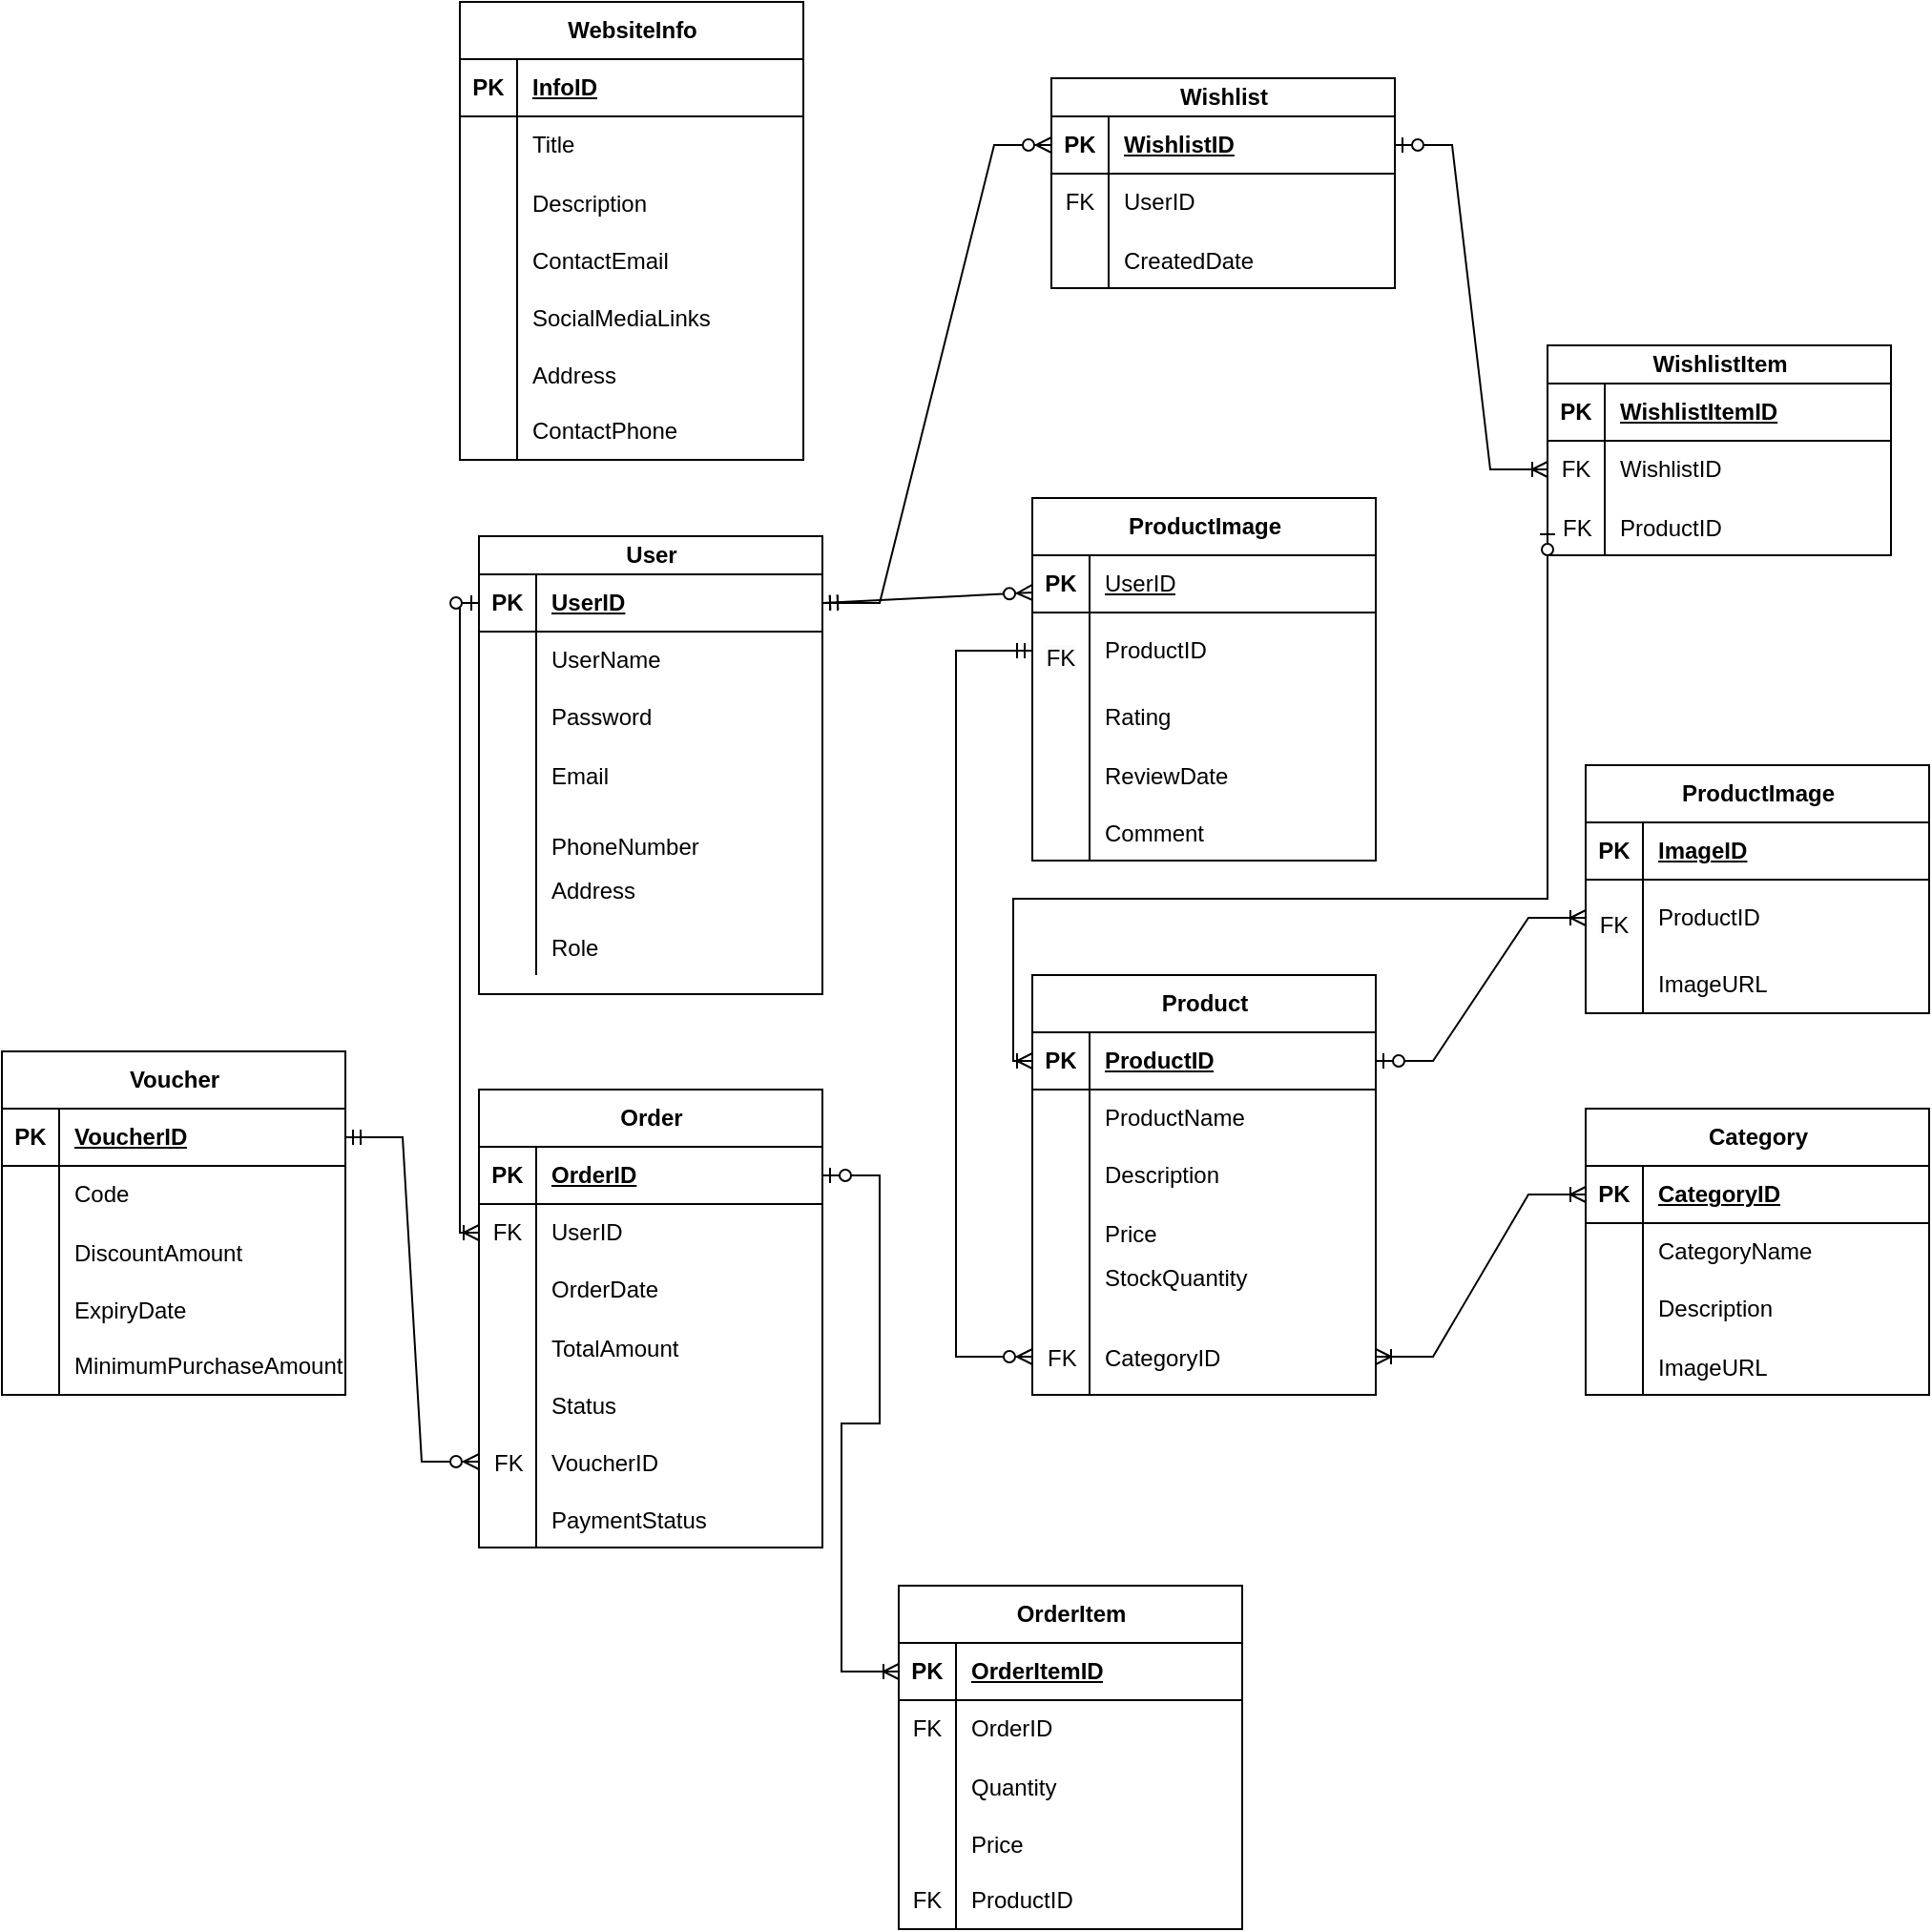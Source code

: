 <mxfile version="24.7.16">
  <diagram name="Page-1" id="u76nmSg9Bc3Q9cFhFANN">
    <mxGraphModel dx="2732" dy="1166" grid="1" gridSize="10" guides="1" tooltips="1" connect="1" arrows="1" fold="1" page="1" pageScale="1" pageWidth="850" pageHeight="1100" math="0" shadow="0">
      <root>
        <mxCell id="0" />
        <mxCell id="1" parent="0" />
        <mxCell id="5hPkM_1ZpHpw8Iq2QBp6-1" value="User" style="shape=table;startSize=20;container=1;collapsible=1;childLayout=tableLayout;fixedRows=1;rowLines=0;fontStyle=1;align=center;resizeLast=1;html=1;" vertex="1" parent="1">
          <mxGeometry x="90" y="300" width="180" height="240" as="geometry">
            <mxRectangle x="120" y="280" width="70" height="30" as="alternateBounds" />
          </mxGeometry>
        </mxCell>
        <mxCell id="5hPkM_1ZpHpw8Iq2QBp6-2" value="" style="shape=tableRow;horizontal=0;startSize=0;swimlaneHead=0;swimlaneBody=0;fillColor=none;collapsible=0;dropTarget=0;points=[[0,0.5],[1,0.5]];portConstraint=eastwest;top=0;left=0;right=0;bottom=1;" vertex="1" parent="5hPkM_1ZpHpw8Iq2QBp6-1">
          <mxGeometry y="20" width="180" height="30" as="geometry" />
        </mxCell>
        <mxCell id="5hPkM_1ZpHpw8Iq2QBp6-3" value="PK" style="shape=partialRectangle;connectable=0;fillColor=none;top=0;left=0;bottom=0;right=0;fontStyle=1;overflow=hidden;whiteSpace=wrap;html=1;" vertex="1" parent="5hPkM_1ZpHpw8Iq2QBp6-2">
          <mxGeometry width="30" height="30" as="geometry">
            <mxRectangle width="30" height="30" as="alternateBounds" />
          </mxGeometry>
        </mxCell>
        <mxCell id="5hPkM_1ZpHpw8Iq2QBp6-4" value="UserID" style="shape=partialRectangle;connectable=0;fillColor=none;top=0;left=0;bottom=0;right=0;align=left;spacingLeft=6;fontStyle=5;overflow=hidden;whiteSpace=wrap;html=1;" vertex="1" parent="5hPkM_1ZpHpw8Iq2QBp6-2">
          <mxGeometry x="30" width="150" height="30" as="geometry">
            <mxRectangle width="150" height="30" as="alternateBounds" />
          </mxGeometry>
        </mxCell>
        <mxCell id="5hPkM_1ZpHpw8Iq2QBp6-5" value="" style="shape=tableRow;horizontal=0;startSize=0;swimlaneHead=0;swimlaneBody=0;fillColor=none;collapsible=0;dropTarget=0;points=[[0,0.5],[1,0.5]];portConstraint=eastwest;top=0;left=0;right=0;bottom=0;" vertex="1" parent="5hPkM_1ZpHpw8Iq2QBp6-1">
          <mxGeometry y="50" width="180" height="30" as="geometry" />
        </mxCell>
        <mxCell id="5hPkM_1ZpHpw8Iq2QBp6-6" value="" style="shape=partialRectangle;connectable=0;fillColor=none;top=0;left=0;bottom=0;right=0;editable=1;overflow=hidden;whiteSpace=wrap;html=1;" vertex="1" parent="5hPkM_1ZpHpw8Iq2QBp6-5">
          <mxGeometry width="30" height="30" as="geometry">
            <mxRectangle width="30" height="30" as="alternateBounds" />
          </mxGeometry>
        </mxCell>
        <mxCell id="5hPkM_1ZpHpw8Iq2QBp6-7" value="UserName" style="shape=partialRectangle;connectable=0;fillColor=none;top=0;left=0;bottom=0;right=0;align=left;spacingLeft=6;overflow=hidden;whiteSpace=wrap;html=1;" vertex="1" parent="5hPkM_1ZpHpw8Iq2QBp6-5">
          <mxGeometry x="30" width="150" height="30" as="geometry">
            <mxRectangle width="150" height="30" as="alternateBounds" />
          </mxGeometry>
        </mxCell>
        <mxCell id="5hPkM_1ZpHpw8Iq2QBp6-8" value="" style="shape=tableRow;horizontal=0;startSize=0;swimlaneHead=0;swimlaneBody=0;fillColor=none;collapsible=0;dropTarget=0;points=[[0,0.5],[1,0.5]];portConstraint=eastwest;top=0;left=0;right=0;bottom=0;" vertex="1" parent="5hPkM_1ZpHpw8Iq2QBp6-1">
          <mxGeometry y="80" width="180" height="30" as="geometry" />
        </mxCell>
        <mxCell id="5hPkM_1ZpHpw8Iq2QBp6-9" value="" style="shape=partialRectangle;connectable=0;fillColor=none;top=0;left=0;bottom=0;right=0;editable=1;overflow=hidden;whiteSpace=wrap;html=1;" vertex="1" parent="5hPkM_1ZpHpw8Iq2QBp6-8">
          <mxGeometry width="30" height="30" as="geometry">
            <mxRectangle width="30" height="30" as="alternateBounds" />
          </mxGeometry>
        </mxCell>
        <mxCell id="5hPkM_1ZpHpw8Iq2QBp6-10" value="Password " style="shape=partialRectangle;connectable=0;fillColor=none;top=0;left=0;bottom=0;right=0;align=left;spacingLeft=6;overflow=hidden;whiteSpace=wrap;html=1;" vertex="1" parent="5hPkM_1ZpHpw8Iq2QBp6-8">
          <mxGeometry x="30" width="150" height="30" as="geometry">
            <mxRectangle width="150" height="30" as="alternateBounds" />
          </mxGeometry>
        </mxCell>
        <mxCell id="5hPkM_1ZpHpw8Iq2QBp6-57" value="" style="shape=tableRow;horizontal=0;startSize=0;swimlaneHead=0;swimlaneBody=0;fillColor=none;collapsible=0;dropTarget=0;points=[[0,0.5],[1,0.5]];portConstraint=eastwest;top=0;left=0;right=0;bottom=0;strokeColor=default;align=left;verticalAlign=middle;spacingLeft=6;fontFamily=Helvetica;fontSize=12;fontColor=default;" vertex="1" parent="5hPkM_1ZpHpw8Iq2QBp6-1">
          <mxGeometry y="110" width="180" height="30" as="geometry" />
        </mxCell>
        <mxCell id="5hPkM_1ZpHpw8Iq2QBp6-58" value="" style="shape=partialRectangle;connectable=0;fillColor=none;top=0;left=0;bottom=0;right=0;editable=1;overflow=hidden;strokeColor=default;align=left;verticalAlign=middle;spacingLeft=6;fontFamily=Helvetica;fontSize=12;fontColor=default;" vertex="1" parent="5hPkM_1ZpHpw8Iq2QBp6-57">
          <mxGeometry width="30" height="30" as="geometry">
            <mxRectangle width="30" height="30" as="alternateBounds" />
          </mxGeometry>
        </mxCell>
        <mxCell id="5hPkM_1ZpHpw8Iq2QBp6-59" value="Email" style="shape=partialRectangle;connectable=0;fillColor=none;top=0;left=0;bottom=0;right=0;align=left;spacingLeft=6;overflow=hidden;strokeColor=default;verticalAlign=middle;fontFamily=Helvetica;fontSize=12;fontColor=default;" vertex="1" parent="5hPkM_1ZpHpw8Iq2QBp6-57">
          <mxGeometry x="30" width="150" height="30" as="geometry">
            <mxRectangle width="150" height="30" as="alternateBounds" />
          </mxGeometry>
        </mxCell>
        <mxCell id="5hPkM_1ZpHpw8Iq2QBp6-54" value="" style="shape=tableRow;horizontal=0;startSize=0;swimlaneHead=0;swimlaneBody=0;fillColor=none;collapsible=0;dropTarget=0;points=[[0,0.5],[1,0.5]];portConstraint=eastwest;top=0;left=0;right=0;bottom=0;strokeColor=default;align=left;verticalAlign=middle;spacingLeft=6;fontFamily=Helvetica;fontSize=12;fontColor=default;" vertex="1" parent="5hPkM_1ZpHpw8Iq2QBp6-1">
          <mxGeometry y="140" width="180" height="30" as="geometry" />
        </mxCell>
        <mxCell id="5hPkM_1ZpHpw8Iq2QBp6-55" value="" style="shape=partialRectangle;connectable=0;fillColor=none;top=0;left=0;bottom=0;right=0;editable=1;overflow=hidden;strokeColor=default;align=left;verticalAlign=middle;spacingLeft=6;fontFamily=Helvetica;fontSize=12;fontColor=default;" vertex="1" parent="5hPkM_1ZpHpw8Iq2QBp6-54">
          <mxGeometry width="30" height="30" as="geometry">
            <mxRectangle width="30" height="30" as="alternateBounds" />
          </mxGeometry>
        </mxCell>
        <mxCell id="5hPkM_1ZpHpw8Iq2QBp6-56" value="&#xa;PhoneNumber &#xa;&#xa;" style="shape=partialRectangle;connectable=0;fillColor=none;top=0;left=0;bottom=0;right=0;align=left;spacingLeft=6;overflow=hidden;strokeColor=default;verticalAlign=middle;fontFamily=Helvetica;fontSize=12;fontColor=default;" vertex="1" parent="5hPkM_1ZpHpw8Iq2QBp6-54">
          <mxGeometry x="30" width="150" height="30" as="geometry">
            <mxRectangle width="150" height="30" as="alternateBounds" />
          </mxGeometry>
        </mxCell>
        <mxCell id="5hPkM_1ZpHpw8Iq2QBp6-51" value="" style="shape=tableRow;horizontal=0;startSize=0;swimlaneHead=0;swimlaneBody=0;fillColor=none;collapsible=0;dropTarget=0;points=[[0,0.5],[1,0.5]];portConstraint=eastwest;top=0;left=0;right=0;bottom=0;strokeColor=default;align=left;verticalAlign=middle;spacingLeft=6;fontFamily=Helvetica;fontSize=12;fontColor=default;" vertex="1" parent="5hPkM_1ZpHpw8Iq2QBp6-1">
          <mxGeometry y="170" width="180" height="30" as="geometry" />
        </mxCell>
        <mxCell id="5hPkM_1ZpHpw8Iq2QBp6-52" value="" style="shape=partialRectangle;connectable=0;fillColor=none;top=0;left=0;bottom=0;right=0;editable=1;overflow=hidden;strokeColor=default;align=left;verticalAlign=middle;spacingLeft=6;fontFamily=Helvetica;fontSize=12;fontColor=default;" vertex="1" parent="5hPkM_1ZpHpw8Iq2QBp6-51">
          <mxGeometry width="30" height="30" as="geometry">
            <mxRectangle width="30" height="30" as="alternateBounds" />
          </mxGeometry>
        </mxCell>
        <mxCell id="5hPkM_1ZpHpw8Iq2QBp6-53" value="Address " style="shape=partialRectangle;connectable=0;fillColor=none;top=0;left=0;bottom=0;right=0;align=left;spacingLeft=6;overflow=hidden;strokeColor=default;verticalAlign=middle;fontFamily=Helvetica;fontSize=12;fontColor=default;" vertex="1" parent="5hPkM_1ZpHpw8Iq2QBp6-51">
          <mxGeometry x="30" width="150" height="30" as="geometry">
            <mxRectangle width="150" height="30" as="alternateBounds" />
          </mxGeometry>
        </mxCell>
        <mxCell id="5hPkM_1ZpHpw8Iq2QBp6-48" value="" style="shape=tableRow;horizontal=0;startSize=0;swimlaneHead=0;swimlaneBody=0;fillColor=none;collapsible=0;dropTarget=0;points=[[0,0.5],[1,0.5]];portConstraint=eastwest;top=0;left=0;right=0;bottom=0;strokeColor=default;align=left;verticalAlign=middle;spacingLeft=6;fontFamily=Helvetica;fontSize=12;fontColor=default;" vertex="1" parent="5hPkM_1ZpHpw8Iq2QBp6-1">
          <mxGeometry y="200" width="180" height="30" as="geometry" />
        </mxCell>
        <mxCell id="5hPkM_1ZpHpw8Iq2QBp6-49" value="" style="shape=partialRectangle;connectable=0;fillColor=none;top=0;left=0;bottom=0;right=0;editable=1;overflow=hidden;strokeColor=default;align=left;verticalAlign=middle;spacingLeft=6;fontFamily=Helvetica;fontSize=12;fontColor=default;" vertex="1" parent="5hPkM_1ZpHpw8Iq2QBp6-48">
          <mxGeometry width="30" height="30" as="geometry">
            <mxRectangle width="30" height="30" as="alternateBounds" />
          </mxGeometry>
        </mxCell>
        <mxCell id="5hPkM_1ZpHpw8Iq2QBp6-50" value="Role " style="shape=partialRectangle;connectable=0;fillColor=none;top=0;left=0;bottom=0;right=0;align=left;spacingLeft=6;overflow=hidden;strokeColor=default;verticalAlign=middle;fontFamily=Helvetica;fontSize=12;fontColor=default;" vertex="1" parent="5hPkM_1ZpHpw8Iq2QBp6-48">
          <mxGeometry x="30" width="150" height="30" as="geometry">
            <mxRectangle width="150" height="30" as="alternateBounds" />
          </mxGeometry>
        </mxCell>
        <mxCell id="5hPkM_1ZpHpw8Iq2QBp6-83" value="Category " style="shape=table;startSize=30;container=1;collapsible=1;childLayout=tableLayout;fixedRows=1;rowLines=0;fontStyle=1;align=center;resizeLast=1;html=1;" vertex="1" parent="1">
          <mxGeometry x="670" y="600" width="180" height="150" as="geometry">
            <mxRectangle x="120" y="280" width="70" height="30" as="alternateBounds" />
          </mxGeometry>
        </mxCell>
        <mxCell id="5hPkM_1ZpHpw8Iq2QBp6-84" value="" style="shape=tableRow;horizontal=0;startSize=0;swimlaneHead=0;swimlaneBody=0;fillColor=none;collapsible=0;dropTarget=0;points=[[0,0.5],[1,0.5]];portConstraint=eastwest;top=0;left=0;right=0;bottom=1;" vertex="1" parent="5hPkM_1ZpHpw8Iq2QBp6-83">
          <mxGeometry y="30" width="180" height="30" as="geometry" />
        </mxCell>
        <mxCell id="5hPkM_1ZpHpw8Iq2QBp6-85" value="PK" style="shape=partialRectangle;connectable=0;fillColor=none;top=0;left=0;bottom=0;right=0;fontStyle=1;overflow=hidden;whiteSpace=wrap;html=1;" vertex="1" parent="5hPkM_1ZpHpw8Iq2QBp6-84">
          <mxGeometry width="30" height="30" as="geometry">
            <mxRectangle width="30" height="30" as="alternateBounds" />
          </mxGeometry>
        </mxCell>
        <mxCell id="5hPkM_1ZpHpw8Iq2QBp6-86" value="CategoryID " style="shape=partialRectangle;connectable=0;fillColor=none;top=0;left=0;bottom=0;right=0;align=left;spacingLeft=6;fontStyle=5;overflow=hidden;whiteSpace=wrap;html=1;" vertex="1" parent="5hPkM_1ZpHpw8Iq2QBp6-84">
          <mxGeometry x="30" width="150" height="30" as="geometry">
            <mxRectangle width="150" height="30" as="alternateBounds" />
          </mxGeometry>
        </mxCell>
        <mxCell id="5hPkM_1ZpHpw8Iq2QBp6-87" value="" style="shape=tableRow;horizontal=0;startSize=0;swimlaneHead=0;swimlaneBody=0;fillColor=none;collapsible=0;dropTarget=0;points=[[0,0.5],[1,0.5]];portConstraint=eastwest;top=0;left=0;right=0;bottom=0;" vertex="1" parent="5hPkM_1ZpHpw8Iq2QBp6-83">
          <mxGeometry y="60" width="180" height="30" as="geometry" />
        </mxCell>
        <mxCell id="5hPkM_1ZpHpw8Iq2QBp6-88" value="" style="shape=partialRectangle;connectable=0;fillColor=none;top=0;left=0;bottom=0;right=0;editable=1;overflow=hidden;whiteSpace=wrap;html=1;" vertex="1" parent="5hPkM_1ZpHpw8Iq2QBp6-87">
          <mxGeometry width="30" height="30" as="geometry">
            <mxRectangle width="30" height="30" as="alternateBounds" />
          </mxGeometry>
        </mxCell>
        <mxCell id="5hPkM_1ZpHpw8Iq2QBp6-89" value="CategoryName " style="shape=partialRectangle;connectable=0;fillColor=none;top=0;left=0;bottom=0;right=0;align=left;spacingLeft=6;overflow=hidden;whiteSpace=wrap;html=1;" vertex="1" parent="5hPkM_1ZpHpw8Iq2QBp6-87">
          <mxGeometry x="30" width="150" height="30" as="geometry">
            <mxRectangle width="150" height="30" as="alternateBounds" />
          </mxGeometry>
        </mxCell>
        <mxCell id="5hPkM_1ZpHpw8Iq2QBp6-90" value="" style="shape=tableRow;horizontal=0;startSize=0;swimlaneHead=0;swimlaneBody=0;fillColor=none;collapsible=0;dropTarget=0;points=[[0,0.5],[1,0.5]];portConstraint=eastwest;top=0;left=0;right=0;bottom=0;" vertex="1" parent="5hPkM_1ZpHpw8Iq2QBp6-83">
          <mxGeometry y="90" width="180" height="30" as="geometry" />
        </mxCell>
        <mxCell id="5hPkM_1ZpHpw8Iq2QBp6-91" value="" style="shape=partialRectangle;connectable=0;fillColor=none;top=0;left=0;bottom=0;right=0;editable=1;overflow=hidden;whiteSpace=wrap;html=1;" vertex="1" parent="5hPkM_1ZpHpw8Iq2QBp6-90">
          <mxGeometry width="30" height="30" as="geometry">
            <mxRectangle width="30" height="30" as="alternateBounds" />
          </mxGeometry>
        </mxCell>
        <mxCell id="5hPkM_1ZpHpw8Iq2QBp6-92" value="Description  " style="shape=partialRectangle;connectable=0;fillColor=none;top=0;left=0;bottom=0;right=0;align=left;spacingLeft=6;overflow=hidden;whiteSpace=wrap;html=1;" vertex="1" parent="5hPkM_1ZpHpw8Iq2QBp6-90">
          <mxGeometry x="30" width="150" height="30" as="geometry">
            <mxRectangle width="150" height="30" as="alternateBounds" />
          </mxGeometry>
        </mxCell>
        <mxCell id="5hPkM_1ZpHpw8Iq2QBp6-93" value="" style="shape=tableRow;horizontal=0;startSize=0;swimlaneHead=0;swimlaneBody=0;fillColor=none;collapsible=0;dropTarget=0;points=[[0,0.5],[1,0.5]];portConstraint=eastwest;top=0;left=0;right=0;bottom=0;strokeColor=default;align=left;verticalAlign=middle;spacingLeft=6;fontFamily=Helvetica;fontSize=12;fontColor=default;" vertex="1" parent="5hPkM_1ZpHpw8Iq2QBp6-83">
          <mxGeometry y="120" width="180" height="30" as="geometry" />
        </mxCell>
        <mxCell id="5hPkM_1ZpHpw8Iq2QBp6-94" value="" style="shape=partialRectangle;connectable=0;fillColor=none;top=0;left=0;bottom=0;right=0;editable=1;overflow=hidden;strokeColor=default;align=left;verticalAlign=middle;spacingLeft=6;fontFamily=Helvetica;fontSize=12;fontColor=default;" vertex="1" parent="5hPkM_1ZpHpw8Iq2QBp6-93">
          <mxGeometry width="30" height="30" as="geometry">
            <mxRectangle width="30" height="30" as="alternateBounds" />
          </mxGeometry>
        </mxCell>
        <mxCell id="5hPkM_1ZpHpw8Iq2QBp6-95" value="ImageURL " style="shape=partialRectangle;connectable=0;fillColor=none;top=0;left=0;bottom=0;right=0;align=left;spacingLeft=6;overflow=hidden;strokeColor=default;verticalAlign=middle;fontFamily=Helvetica;fontSize=12;fontColor=default;" vertex="1" parent="5hPkM_1ZpHpw8Iq2QBp6-93">
          <mxGeometry x="30" width="150" height="30" as="geometry">
            <mxRectangle width="150" height="30" as="alternateBounds" />
          </mxGeometry>
        </mxCell>
        <mxCell id="5hPkM_1ZpHpw8Iq2QBp6-105" value="Product " style="shape=table;startSize=30;container=1;collapsible=1;childLayout=tableLayout;fixedRows=1;rowLines=0;fontStyle=1;align=center;resizeLast=1;html=1;" vertex="1" parent="1">
          <mxGeometry x="380" y="530" width="180" height="220" as="geometry">
            <mxRectangle x="120" y="280" width="70" height="30" as="alternateBounds" />
          </mxGeometry>
        </mxCell>
        <mxCell id="5hPkM_1ZpHpw8Iq2QBp6-106" value="" style="shape=tableRow;horizontal=0;startSize=0;swimlaneHead=0;swimlaneBody=0;fillColor=none;collapsible=0;dropTarget=0;points=[[0,0.5],[1,0.5]];portConstraint=eastwest;top=0;left=0;right=0;bottom=1;" vertex="1" parent="5hPkM_1ZpHpw8Iq2QBp6-105">
          <mxGeometry y="30" width="180" height="30" as="geometry" />
        </mxCell>
        <mxCell id="5hPkM_1ZpHpw8Iq2QBp6-107" value="PK" style="shape=partialRectangle;connectable=0;fillColor=none;top=0;left=0;bottom=0;right=0;fontStyle=1;overflow=hidden;whiteSpace=wrap;html=1;" vertex="1" parent="5hPkM_1ZpHpw8Iq2QBp6-106">
          <mxGeometry width="30" height="30" as="geometry">
            <mxRectangle width="30" height="30" as="alternateBounds" />
          </mxGeometry>
        </mxCell>
        <mxCell id="5hPkM_1ZpHpw8Iq2QBp6-108" value="ProductID " style="shape=partialRectangle;connectable=0;fillColor=none;top=0;left=0;bottom=0;right=0;align=left;spacingLeft=6;fontStyle=5;overflow=hidden;whiteSpace=wrap;html=1;" vertex="1" parent="5hPkM_1ZpHpw8Iq2QBp6-106">
          <mxGeometry x="30" width="150" height="30" as="geometry">
            <mxRectangle width="150" height="30" as="alternateBounds" />
          </mxGeometry>
        </mxCell>
        <mxCell id="5hPkM_1ZpHpw8Iq2QBp6-109" value="" style="shape=tableRow;horizontal=0;startSize=0;swimlaneHead=0;swimlaneBody=0;fillColor=none;collapsible=0;dropTarget=0;points=[[0,0.5],[1,0.5]];portConstraint=eastwest;top=0;left=0;right=0;bottom=0;" vertex="1" parent="5hPkM_1ZpHpw8Iq2QBp6-105">
          <mxGeometry y="60" width="180" height="30" as="geometry" />
        </mxCell>
        <mxCell id="5hPkM_1ZpHpw8Iq2QBp6-110" value="" style="shape=partialRectangle;connectable=0;fillColor=none;top=0;left=0;bottom=0;right=0;editable=1;overflow=hidden;whiteSpace=wrap;html=1;" vertex="1" parent="5hPkM_1ZpHpw8Iq2QBp6-109">
          <mxGeometry width="30" height="30" as="geometry">
            <mxRectangle width="30" height="30" as="alternateBounds" />
          </mxGeometry>
        </mxCell>
        <mxCell id="5hPkM_1ZpHpw8Iq2QBp6-111" value="ProductName " style="shape=partialRectangle;connectable=0;fillColor=none;top=0;left=0;bottom=0;right=0;align=left;spacingLeft=6;overflow=hidden;whiteSpace=wrap;html=1;" vertex="1" parent="5hPkM_1ZpHpw8Iq2QBp6-109">
          <mxGeometry x="30" width="150" height="30" as="geometry">
            <mxRectangle width="150" height="30" as="alternateBounds" />
          </mxGeometry>
        </mxCell>
        <mxCell id="5hPkM_1ZpHpw8Iq2QBp6-112" value="" style="shape=tableRow;horizontal=0;startSize=0;swimlaneHead=0;swimlaneBody=0;fillColor=none;collapsible=0;dropTarget=0;points=[[0,0.5],[1,0.5]];portConstraint=eastwest;top=0;left=0;right=0;bottom=0;" vertex="1" parent="5hPkM_1ZpHpw8Iq2QBp6-105">
          <mxGeometry y="90" width="180" height="30" as="geometry" />
        </mxCell>
        <mxCell id="5hPkM_1ZpHpw8Iq2QBp6-113" value="" style="shape=partialRectangle;connectable=0;fillColor=none;top=0;left=0;bottom=0;right=0;editable=1;overflow=hidden;whiteSpace=wrap;html=1;" vertex="1" parent="5hPkM_1ZpHpw8Iq2QBp6-112">
          <mxGeometry width="30" height="30" as="geometry">
            <mxRectangle width="30" height="30" as="alternateBounds" />
          </mxGeometry>
        </mxCell>
        <mxCell id="5hPkM_1ZpHpw8Iq2QBp6-114" value="Description  " style="shape=partialRectangle;connectable=0;fillColor=none;top=0;left=0;bottom=0;right=0;align=left;spacingLeft=6;overflow=hidden;whiteSpace=wrap;html=1;" vertex="1" parent="5hPkM_1ZpHpw8Iq2QBp6-112">
          <mxGeometry x="30" width="150" height="30" as="geometry">
            <mxRectangle width="150" height="30" as="alternateBounds" />
          </mxGeometry>
        </mxCell>
        <mxCell id="5hPkM_1ZpHpw8Iq2QBp6-115" value="" style="shape=tableRow;horizontal=0;startSize=0;swimlaneHead=0;swimlaneBody=0;fillColor=none;collapsible=0;dropTarget=0;points=[[0,0.5],[1,0.5]];portConstraint=eastwest;top=0;left=0;right=0;bottom=0;strokeColor=default;align=left;verticalAlign=middle;spacingLeft=6;fontFamily=Helvetica;fontSize=12;fontColor=default;" vertex="1" parent="5hPkM_1ZpHpw8Iq2QBp6-105">
          <mxGeometry y="120" width="180" height="30" as="geometry" />
        </mxCell>
        <mxCell id="5hPkM_1ZpHpw8Iq2QBp6-116" value="" style="shape=partialRectangle;connectable=0;fillColor=none;top=0;left=0;bottom=0;right=0;editable=1;overflow=hidden;strokeColor=default;align=left;verticalAlign=middle;spacingLeft=6;fontFamily=Helvetica;fontSize=12;fontColor=default;" vertex="1" parent="5hPkM_1ZpHpw8Iq2QBp6-115">
          <mxGeometry width="30" height="30" as="geometry">
            <mxRectangle width="30" height="30" as="alternateBounds" />
          </mxGeometry>
        </mxCell>
        <mxCell id="5hPkM_1ZpHpw8Iq2QBp6-117" value="Price " style="shape=partialRectangle;connectable=0;fillColor=none;top=0;left=0;bottom=0;right=0;align=left;spacingLeft=6;overflow=hidden;strokeColor=default;verticalAlign=middle;fontFamily=Helvetica;fontSize=12;fontColor=default;" vertex="1" parent="5hPkM_1ZpHpw8Iq2QBp6-115">
          <mxGeometry x="30" width="150" height="30" as="geometry">
            <mxRectangle width="150" height="30" as="alternateBounds" />
          </mxGeometry>
        </mxCell>
        <mxCell id="5hPkM_1ZpHpw8Iq2QBp6-118" value="" style="shape=tableRow;horizontal=0;startSize=0;swimlaneHead=0;swimlaneBody=0;fillColor=none;collapsible=0;dropTarget=0;points=[[0,0.5],[1,0.5]];portConstraint=eastwest;top=0;left=0;right=0;bottom=0;strokeColor=default;align=left;verticalAlign=middle;spacingLeft=6;fontFamily=Helvetica;fontSize=12;fontColor=default;" vertex="1" parent="5hPkM_1ZpHpw8Iq2QBp6-105">
          <mxGeometry y="150" width="180" height="30" as="geometry" />
        </mxCell>
        <mxCell id="5hPkM_1ZpHpw8Iq2QBp6-119" value="" style="shape=partialRectangle;connectable=0;fillColor=none;top=0;left=0;bottom=0;right=0;editable=1;overflow=hidden;strokeColor=default;align=left;verticalAlign=middle;spacingLeft=6;fontFamily=Helvetica;fontSize=12;fontColor=default;" vertex="1" parent="5hPkM_1ZpHpw8Iq2QBp6-118">
          <mxGeometry width="30" height="30" as="geometry">
            <mxRectangle width="30" height="30" as="alternateBounds" />
          </mxGeometry>
        </mxCell>
        <mxCell id="5hPkM_1ZpHpw8Iq2QBp6-120" value="StockQuantity &#xa;" style="shape=partialRectangle;connectable=0;fillColor=none;top=0;left=0;bottom=0;right=0;align=left;spacingLeft=6;overflow=hidden;strokeColor=default;verticalAlign=middle;fontFamily=Helvetica;fontSize=12;fontColor=default;" vertex="1" parent="5hPkM_1ZpHpw8Iq2QBp6-118">
          <mxGeometry x="30" width="150" height="30" as="geometry">
            <mxRectangle width="150" height="30" as="alternateBounds" />
          </mxGeometry>
        </mxCell>
        <mxCell id="5hPkM_1ZpHpw8Iq2QBp6-121" value="" style="shape=tableRow;horizontal=0;startSize=0;swimlaneHead=0;swimlaneBody=0;fillColor=none;collapsible=0;dropTarget=0;points=[[0,0.5],[1,0.5]];portConstraint=eastwest;top=0;left=0;right=0;bottom=0;strokeColor=default;align=left;verticalAlign=middle;spacingLeft=6;fontFamily=Helvetica;fontSize=12;fontColor=default;" vertex="1" parent="5hPkM_1ZpHpw8Iq2QBp6-105">
          <mxGeometry y="180" width="180" height="40" as="geometry" />
        </mxCell>
        <mxCell id="5hPkM_1ZpHpw8Iq2QBp6-122" value="FK" style="shape=partialRectangle;connectable=0;fillColor=none;top=0;left=0;bottom=0;right=0;editable=1;overflow=hidden;strokeColor=default;align=left;verticalAlign=middle;spacingLeft=6;fontFamily=Helvetica;fontSize=12;fontColor=default;" vertex="1" parent="5hPkM_1ZpHpw8Iq2QBp6-121">
          <mxGeometry width="30" height="40" as="geometry">
            <mxRectangle width="30" height="40" as="alternateBounds" />
          </mxGeometry>
        </mxCell>
        <mxCell id="5hPkM_1ZpHpw8Iq2QBp6-123" value="CategoryID  " style="shape=partialRectangle;connectable=0;fillColor=none;top=0;left=0;bottom=0;right=0;align=left;spacingLeft=6;overflow=hidden;strokeColor=default;verticalAlign=middle;fontFamily=Helvetica;fontSize=12;fontColor=default;" vertex="1" parent="5hPkM_1ZpHpw8Iq2QBp6-121">
          <mxGeometry x="30" width="150" height="40" as="geometry">
            <mxRectangle width="150" height="40" as="alternateBounds" />
          </mxGeometry>
        </mxCell>
        <mxCell id="5hPkM_1ZpHpw8Iq2QBp6-127" value="ProductImage  " style="shape=table;startSize=30;container=1;collapsible=1;childLayout=tableLayout;fixedRows=1;rowLines=0;fontStyle=1;align=center;resizeLast=1;html=1;" vertex="1" parent="1">
          <mxGeometry x="670" y="420" width="180" height="130" as="geometry">
            <mxRectangle x="120" y="280" width="70" height="30" as="alternateBounds" />
          </mxGeometry>
        </mxCell>
        <mxCell id="5hPkM_1ZpHpw8Iq2QBp6-128" value="" style="shape=tableRow;horizontal=0;startSize=0;swimlaneHead=0;swimlaneBody=0;fillColor=none;collapsible=0;dropTarget=0;points=[[0,0.5],[1,0.5]];portConstraint=eastwest;top=0;left=0;right=0;bottom=1;" vertex="1" parent="5hPkM_1ZpHpw8Iq2QBp6-127">
          <mxGeometry y="30" width="180" height="30" as="geometry" />
        </mxCell>
        <mxCell id="5hPkM_1ZpHpw8Iq2QBp6-129" value="PK" style="shape=partialRectangle;connectable=0;fillColor=none;top=0;left=0;bottom=0;right=0;fontStyle=1;overflow=hidden;whiteSpace=wrap;html=1;" vertex="1" parent="5hPkM_1ZpHpw8Iq2QBp6-128">
          <mxGeometry width="30" height="30" as="geometry">
            <mxRectangle width="30" height="30" as="alternateBounds" />
          </mxGeometry>
        </mxCell>
        <mxCell id="5hPkM_1ZpHpw8Iq2QBp6-130" value="ImageID  " style="shape=partialRectangle;connectable=0;fillColor=none;top=0;left=0;bottom=0;right=0;align=left;spacingLeft=6;fontStyle=5;overflow=hidden;whiteSpace=wrap;html=1;" vertex="1" parent="5hPkM_1ZpHpw8Iq2QBp6-128">
          <mxGeometry x="30" width="150" height="30" as="geometry">
            <mxRectangle width="150" height="30" as="alternateBounds" />
          </mxGeometry>
        </mxCell>
        <mxCell id="5hPkM_1ZpHpw8Iq2QBp6-131" value="" style="shape=tableRow;horizontal=0;startSize=0;swimlaneHead=0;swimlaneBody=0;fillColor=none;collapsible=0;dropTarget=0;points=[[0,0.5],[1,0.5]];portConstraint=eastwest;top=0;left=0;right=0;bottom=0;" vertex="1" parent="5hPkM_1ZpHpw8Iq2QBp6-127">
          <mxGeometry y="60" width="180" height="40" as="geometry" />
        </mxCell>
        <mxCell id="5hPkM_1ZpHpw8Iq2QBp6-132" value="&#xa;&lt;span style=&quot;color: rgb(0, 0, 0); font-family: Helvetica; font-size: 12px; font-style: normal; font-variant-ligatures: normal; font-variant-caps: normal; font-weight: 400; letter-spacing: normal; orphans: 2; text-align: left; text-indent: 0px; text-transform: none; widows: 2; word-spacing: 0px; -webkit-text-stroke-width: 0px; white-space: nowrap; background-color: rgb(251, 251, 251); text-decoration-thickness: initial; text-decoration-style: initial; text-decoration-color: initial; display: inline !important; float: none;&quot;&gt;FK&lt;/span&gt;&#xa;&#xa;" style="shape=partialRectangle;connectable=0;fillColor=none;top=0;left=0;bottom=0;right=0;editable=1;overflow=hidden;whiteSpace=wrap;html=1;" vertex="1" parent="5hPkM_1ZpHpw8Iq2QBp6-131">
          <mxGeometry width="30" height="40" as="geometry">
            <mxRectangle width="30" height="40" as="alternateBounds" />
          </mxGeometry>
        </mxCell>
        <mxCell id="5hPkM_1ZpHpw8Iq2QBp6-133" value="ProductID  " style="shape=partialRectangle;connectable=0;fillColor=none;top=0;left=0;bottom=0;right=0;align=left;spacingLeft=6;overflow=hidden;whiteSpace=wrap;html=1;" vertex="1" parent="5hPkM_1ZpHpw8Iq2QBp6-131">
          <mxGeometry x="30" width="150" height="40" as="geometry">
            <mxRectangle width="150" height="40" as="alternateBounds" />
          </mxGeometry>
        </mxCell>
        <mxCell id="5hPkM_1ZpHpw8Iq2QBp6-134" value="" style="shape=tableRow;horizontal=0;startSize=0;swimlaneHead=0;swimlaneBody=0;fillColor=none;collapsible=0;dropTarget=0;points=[[0,0.5],[1,0.5]];portConstraint=eastwest;top=0;left=0;right=0;bottom=0;" vertex="1" parent="5hPkM_1ZpHpw8Iq2QBp6-127">
          <mxGeometry y="100" width="180" height="30" as="geometry" />
        </mxCell>
        <mxCell id="5hPkM_1ZpHpw8Iq2QBp6-135" value="" style="shape=partialRectangle;connectable=0;fillColor=none;top=0;left=0;bottom=0;right=0;editable=1;overflow=hidden;whiteSpace=wrap;html=1;" vertex="1" parent="5hPkM_1ZpHpw8Iq2QBp6-134">
          <mxGeometry width="30" height="30" as="geometry">
            <mxRectangle width="30" height="30" as="alternateBounds" />
          </mxGeometry>
        </mxCell>
        <mxCell id="5hPkM_1ZpHpw8Iq2QBp6-136" value="ImageURL   " style="shape=partialRectangle;connectable=0;fillColor=none;top=0;left=0;bottom=0;right=0;align=left;spacingLeft=6;overflow=hidden;whiteSpace=wrap;html=1;" vertex="1" parent="5hPkM_1ZpHpw8Iq2QBp6-134">
          <mxGeometry x="30" width="150" height="30" as="geometry">
            <mxRectangle width="150" height="30" as="alternateBounds" />
          </mxGeometry>
        </mxCell>
        <mxCell id="5hPkM_1ZpHpw8Iq2QBp6-146" value="Order  " style="shape=table;startSize=30;container=1;collapsible=1;childLayout=tableLayout;fixedRows=1;rowLines=0;fontStyle=1;align=center;resizeLast=1;html=1;" vertex="1" parent="1">
          <mxGeometry x="90" y="590" width="180" height="240" as="geometry">
            <mxRectangle x="120" y="280" width="70" height="30" as="alternateBounds" />
          </mxGeometry>
        </mxCell>
        <mxCell id="5hPkM_1ZpHpw8Iq2QBp6-147" value="" style="shape=tableRow;horizontal=0;startSize=0;swimlaneHead=0;swimlaneBody=0;fillColor=none;collapsible=0;dropTarget=0;points=[[0,0.5],[1,0.5]];portConstraint=eastwest;top=0;left=0;right=0;bottom=1;" vertex="1" parent="5hPkM_1ZpHpw8Iq2QBp6-146">
          <mxGeometry y="30" width="180" height="30" as="geometry" />
        </mxCell>
        <mxCell id="5hPkM_1ZpHpw8Iq2QBp6-148" value="PK" style="shape=partialRectangle;connectable=0;fillColor=none;top=0;left=0;bottom=0;right=0;fontStyle=1;overflow=hidden;whiteSpace=wrap;html=1;" vertex="1" parent="5hPkM_1ZpHpw8Iq2QBp6-147">
          <mxGeometry width="30" height="30" as="geometry">
            <mxRectangle width="30" height="30" as="alternateBounds" />
          </mxGeometry>
        </mxCell>
        <mxCell id="5hPkM_1ZpHpw8Iq2QBp6-149" value="OrderID   " style="shape=partialRectangle;connectable=0;fillColor=none;top=0;left=0;bottom=0;right=0;align=left;spacingLeft=6;fontStyle=5;overflow=hidden;whiteSpace=wrap;html=1;" vertex="1" parent="5hPkM_1ZpHpw8Iq2QBp6-147">
          <mxGeometry x="30" width="150" height="30" as="geometry">
            <mxRectangle width="150" height="30" as="alternateBounds" />
          </mxGeometry>
        </mxCell>
        <mxCell id="5hPkM_1ZpHpw8Iq2QBp6-150" value="" style="shape=tableRow;horizontal=0;startSize=0;swimlaneHead=0;swimlaneBody=0;fillColor=none;collapsible=0;dropTarget=0;points=[[0,0.5],[1,0.5]];portConstraint=eastwest;top=0;left=0;right=0;bottom=0;" vertex="1" parent="5hPkM_1ZpHpw8Iq2QBp6-146">
          <mxGeometry y="60" width="180" height="30" as="geometry" />
        </mxCell>
        <mxCell id="5hPkM_1ZpHpw8Iq2QBp6-151" value="&lt;span style=&quot;text-align: left; text-wrap: nowrap;&quot;&gt;FK&lt;/span&gt;" style="shape=partialRectangle;connectable=0;fillColor=none;top=0;left=0;bottom=0;right=0;editable=1;overflow=hidden;whiteSpace=wrap;html=1;" vertex="1" parent="5hPkM_1ZpHpw8Iq2QBp6-150">
          <mxGeometry width="30" height="30" as="geometry">
            <mxRectangle width="30" height="30" as="alternateBounds" />
          </mxGeometry>
        </mxCell>
        <mxCell id="5hPkM_1ZpHpw8Iq2QBp6-152" value="UserID   " style="shape=partialRectangle;connectable=0;fillColor=none;top=0;left=0;bottom=0;right=0;align=left;spacingLeft=6;overflow=hidden;whiteSpace=wrap;html=1;" vertex="1" parent="5hPkM_1ZpHpw8Iq2QBp6-150">
          <mxGeometry x="30" width="150" height="30" as="geometry">
            <mxRectangle width="150" height="30" as="alternateBounds" />
          </mxGeometry>
        </mxCell>
        <mxCell id="5hPkM_1ZpHpw8Iq2QBp6-153" value="" style="shape=tableRow;horizontal=0;startSize=0;swimlaneHead=0;swimlaneBody=0;fillColor=none;collapsible=0;dropTarget=0;points=[[0,0.5],[1,0.5]];portConstraint=eastwest;top=0;left=0;right=0;bottom=0;" vertex="1" parent="5hPkM_1ZpHpw8Iq2QBp6-146">
          <mxGeometry y="90" width="180" height="30" as="geometry" />
        </mxCell>
        <mxCell id="5hPkM_1ZpHpw8Iq2QBp6-154" value="" style="shape=partialRectangle;connectable=0;fillColor=none;top=0;left=0;bottom=0;right=0;editable=1;overflow=hidden;whiteSpace=wrap;html=1;" vertex="1" parent="5hPkM_1ZpHpw8Iq2QBp6-153">
          <mxGeometry width="30" height="30" as="geometry">
            <mxRectangle width="30" height="30" as="alternateBounds" />
          </mxGeometry>
        </mxCell>
        <mxCell id="5hPkM_1ZpHpw8Iq2QBp6-155" value="OrderDate    " style="shape=partialRectangle;connectable=0;fillColor=none;top=0;left=0;bottom=0;right=0;align=left;spacingLeft=6;overflow=hidden;whiteSpace=wrap;html=1;" vertex="1" parent="5hPkM_1ZpHpw8Iq2QBp6-153">
          <mxGeometry x="30" width="150" height="30" as="geometry">
            <mxRectangle width="150" height="30" as="alternateBounds" />
          </mxGeometry>
        </mxCell>
        <mxCell id="5hPkM_1ZpHpw8Iq2QBp6-205" value="" style="shape=tableRow;horizontal=0;startSize=0;swimlaneHead=0;swimlaneBody=0;fillColor=none;collapsible=0;dropTarget=0;points=[[0,0.5],[1,0.5]];portConstraint=eastwest;top=0;left=0;right=0;bottom=0;strokeColor=default;align=left;verticalAlign=middle;spacingLeft=6;fontFamily=Helvetica;fontSize=12;fontColor=default;" vertex="1" parent="5hPkM_1ZpHpw8Iq2QBp6-146">
          <mxGeometry y="120" width="180" height="30" as="geometry" />
        </mxCell>
        <mxCell id="5hPkM_1ZpHpw8Iq2QBp6-206" value="" style="shape=partialRectangle;connectable=0;fillColor=none;top=0;left=0;bottom=0;right=0;editable=1;overflow=hidden;strokeColor=default;align=left;verticalAlign=middle;spacingLeft=6;fontFamily=Helvetica;fontSize=12;fontColor=default;" vertex="1" parent="5hPkM_1ZpHpw8Iq2QBp6-205">
          <mxGeometry width="30" height="30" as="geometry">
            <mxRectangle width="30" height="30" as="alternateBounds" />
          </mxGeometry>
        </mxCell>
        <mxCell id="5hPkM_1ZpHpw8Iq2QBp6-207" value="TotalAmount " style="shape=partialRectangle;connectable=0;fillColor=none;top=0;left=0;bottom=0;right=0;align=left;spacingLeft=6;overflow=hidden;strokeColor=default;verticalAlign=middle;fontFamily=Helvetica;fontSize=12;fontColor=default;" vertex="1" parent="5hPkM_1ZpHpw8Iq2QBp6-205">
          <mxGeometry x="30" width="150" height="30" as="geometry">
            <mxRectangle width="150" height="30" as="alternateBounds" />
          </mxGeometry>
        </mxCell>
        <mxCell id="5hPkM_1ZpHpw8Iq2QBp6-202" value="" style="shape=tableRow;horizontal=0;startSize=0;swimlaneHead=0;swimlaneBody=0;fillColor=none;collapsible=0;dropTarget=0;points=[[0,0.5],[1,0.5]];portConstraint=eastwest;top=0;left=0;right=0;bottom=0;strokeColor=default;align=left;verticalAlign=middle;spacingLeft=6;fontFamily=Helvetica;fontSize=12;fontColor=default;" vertex="1" parent="5hPkM_1ZpHpw8Iq2QBp6-146">
          <mxGeometry y="150" width="180" height="30" as="geometry" />
        </mxCell>
        <mxCell id="5hPkM_1ZpHpw8Iq2QBp6-203" value="" style="shape=partialRectangle;connectable=0;fillColor=none;top=0;left=0;bottom=0;right=0;editable=1;overflow=hidden;strokeColor=default;align=left;verticalAlign=middle;spacingLeft=6;fontFamily=Helvetica;fontSize=12;fontColor=default;" vertex="1" parent="5hPkM_1ZpHpw8Iq2QBp6-202">
          <mxGeometry width="30" height="30" as="geometry">
            <mxRectangle width="30" height="30" as="alternateBounds" />
          </mxGeometry>
        </mxCell>
        <mxCell id="5hPkM_1ZpHpw8Iq2QBp6-204" value="Status " style="shape=partialRectangle;connectable=0;fillColor=none;top=0;left=0;bottom=0;right=0;align=left;spacingLeft=6;overflow=hidden;strokeColor=default;verticalAlign=middle;fontFamily=Helvetica;fontSize=12;fontColor=default;" vertex="1" parent="5hPkM_1ZpHpw8Iq2QBp6-202">
          <mxGeometry x="30" width="150" height="30" as="geometry">
            <mxRectangle width="150" height="30" as="alternateBounds" />
          </mxGeometry>
        </mxCell>
        <mxCell id="5hPkM_1ZpHpw8Iq2QBp6-208" value="" style="shape=tableRow;horizontal=0;startSize=0;swimlaneHead=0;swimlaneBody=0;fillColor=none;collapsible=0;dropTarget=0;points=[[0,0.5],[1,0.5]];portConstraint=eastwest;top=0;left=0;right=0;bottom=0;strokeColor=default;align=left;verticalAlign=middle;spacingLeft=6;fontFamily=Helvetica;fontSize=12;fontColor=default;" vertex="1" parent="5hPkM_1ZpHpw8Iq2QBp6-146">
          <mxGeometry y="180" width="180" height="30" as="geometry" />
        </mxCell>
        <mxCell id="5hPkM_1ZpHpw8Iq2QBp6-209" value="FK" style="shape=partialRectangle;connectable=0;fillColor=none;top=0;left=0;bottom=0;right=0;editable=1;overflow=hidden;strokeColor=default;align=left;verticalAlign=middle;spacingLeft=6;fontFamily=Helvetica;fontSize=12;fontColor=default;" vertex="1" parent="5hPkM_1ZpHpw8Iq2QBp6-208">
          <mxGeometry width="30" height="30" as="geometry">
            <mxRectangle width="30" height="30" as="alternateBounds" />
          </mxGeometry>
        </mxCell>
        <mxCell id="5hPkM_1ZpHpw8Iq2QBp6-210" value="VoucherID " style="shape=partialRectangle;connectable=0;fillColor=none;top=0;left=0;bottom=0;right=0;align=left;spacingLeft=6;overflow=hidden;strokeColor=default;verticalAlign=middle;fontFamily=Helvetica;fontSize=12;fontColor=default;" vertex="1" parent="5hPkM_1ZpHpw8Iq2QBp6-208">
          <mxGeometry x="30" width="150" height="30" as="geometry">
            <mxRectangle width="150" height="30" as="alternateBounds" />
          </mxGeometry>
        </mxCell>
        <mxCell id="5hPkM_1ZpHpw8Iq2QBp6-198" value="" style="shape=tableRow;horizontal=0;startSize=0;swimlaneHead=0;swimlaneBody=0;fillColor=none;collapsible=0;dropTarget=0;points=[[0,0.5],[1,0.5]];portConstraint=eastwest;top=0;left=0;right=0;bottom=0;strokeColor=default;align=left;verticalAlign=middle;spacingLeft=6;fontFamily=Helvetica;fontSize=12;fontColor=default;" vertex="1" parent="5hPkM_1ZpHpw8Iq2QBp6-146">
          <mxGeometry y="210" width="180" height="30" as="geometry" />
        </mxCell>
        <mxCell id="5hPkM_1ZpHpw8Iq2QBp6-199" value="" style="shape=partialRectangle;connectable=0;fillColor=none;top=0;left=0;bottom=0;right=0;editable=1;overflow=hidden;strokeColor=default;align=left;verticalAlign=middle;spacingLeft=6;fontFamily=Helvetica;fontSize=12;fontColor=default;" vertex="1" parent="5hPkM_1ZpHpw8Iq2QBp6-198">
          <mxGeometry width="30" height="30" as="geometry">
            <mxRectangle width="30" height="30" as="alternateBounds" />
          </mxGeometry>
        </mxCell>
        <mxCell id="5hPkM_1ZpHpw8Iq2QBp6-200" value="PaymentStatus " style="shape=partialRectangle;connectable=0;fillColor=none;top=0;left=0;bottom=0;right=0;align=left;spacingLeft=6;overflow=hidden;strokeColor=default;verticalAlign=middle;fontFamily=Helvetica;fontSize=12;fontColor=default;" vertex="1" parent="5hPkM_1ZpHpw8Iq2QBp6-198">
          <mxGeometry x="30" width="150" height="30" as="geometry">
            <mxRectangle width="150" height="30" as="alternateBounds" />
          </mxGeometry>
        </mxCell>
        <mxCell id="5hPkM_1ZpHpw8Iq2QBp6-156" value="OrderItem   " style="shape=table;startSize=30;container=1;collapsible=1;childLayout=tableLayout;fixedRows=1;rowLines=0;fontStyle=1;align=center;resizeLast=1;html=1;" vertex="1" parent="1">
          <mxGeometry x="310" y="850" width="180" height="180" as="geometry">
            <mxRectangle x="120" y="280" width="70" height="30" as="alternateBounds" />
          </mxGeometry>
        </mxCell>
        <mxCell id="5hPkM_1ZpHpw8Iq2QBp6-157" value="" style="shape=tableRow;horizontal=0;startSize=0;swimlaneHead=0;swimlaneBody=0;fillColor=none;collapsible=0;dropTarget=0;points=[[0,0.5],[1,0.5]];portConstraint=eastwest;top=0;left=0;right=0;bottom=1;" vertex="1" parent="5hPkM_1ZpHpw8Iq2QBp6-156">
          <mxGeometry y="30" width="180" height="30" as="geometry" />
        </mxCell>
        <mxCell id="5hPkM_1ZpHpw8Iq2QBp6-158" value="PK" style="shape=partialRectangle;connectable=0;fillColor=none;top=0;left=0;bottom=0;right=0;fontStyle=1;overflow=hidden;whiteSpace=wrap;html=1;" vertex="1" parent="5hPkM_1ZpHpw8Iq2QBp6-157">
          <mxGeometry width="30" height="30" as="geometry">
            <mxRectangle width="30" height="30" as="alternateBounds" />
          </mxGeometry>
        </mxCell>
        <mxCell id="5hPkM_1ZpHpw8Iq2QBp6-159" value="OrderItemID   " style="shape=partialRectangle;connectable=0;fillColor=none;top=0;left=0;bottom=0;right=0;align=left;spacingLeft=6;fontStyle=5;overflow=hidden;whiteSpace=wrap;html=1;" vertex="1" parent="5hPkM_1ZpHpw8Iq2QBp6-157">
          <mxGeometry x="30" width="150" height="30" as="geometry">
            <mxRectangle width="150" height="30" as="alternateBounds" />
          </mxGeometry>
        </mxCell>
        <mxCell id="5hPkM_1ZpHpw8Iq2QBp6-160" value="" style="shape=tableRow;horizontal=0;startSize=0;swimlaneHead=0;swimlaneBody=0;fillColor=none;collapsible=0;dropTarget=0;points=[[0,0.5],[1,0.5]];portConstraint=eastwest;top=0;left=0;right=0;bottom=0;" vertex="1" parent="5hPkM_1ZpHpw8Iq2QBp6-156">
          <mxGeometry y="60" width="180" height="30" as="geometry" />
        </mxCell>
        <mxCell id="5hPkM_1ZpHpw8Iq2QBp6-161" value="&lt;span style=&quot;text-align: left; text-wrap: nowrap;&quot;&gt;FK&lt;/span&gt;" style="shape=partialRectangle;connectable=0;fillColor=none;top=0;left=0;bottom=0;right=0;editable=1;overflow=hidden;whiteSpace=wrap;html=1;" vertex="1" parent="5hPkM_1ZpHpw8Iq2QBp6-160">
          <mxGeometry width="30" height="30" as="geometry">
            <mxRectangle width="30" height="30" as="alternateBounds" />
          </mxGeometry>
        </mxCell>
        <mxCell id="5hPkM_1ZpHpw8Iq2QBp6-162" value="OrderID   " style="shape=partialRectangle;connectable=0;fillColor=none;top=0;left=0;bottom=0;right=0;align=left;spacingLeft=6;overflow=hidden;whiteSpace=wrap;html=1;" vertex="1" parent="5hPkM_1ZpHpw8Iq2QBp6-160">
          <mxGeometry x="30" width="150" height="30" as="geometry">
            <mxRectangle width="150" height="30" as="alternateBounds" />
          </mxGeometry>
        </mxCell>
        <mxCell id="5hPkM_1ZpHpw8Iq2QBp6-211" value="" style="shape=tableRow;horizontal=0;startSize=0;swimlaneHead=0;swimlaneBody=0;fillColor=none;collapsible=0;dropTarget=0;points=[[0,0.5],[1,0.5]];portConstraint=eastwest;top=0;left=0;right=0;bottom=0;strokeColor=default;align=left;verticalAlign=middle;spacingLeft=6;fontFamily=Helvetica;fontSize=12;fontColor=default;" vertex="1" parent="5hPkM_1ZpHpw8Iq2QBp6-156">
          <mxGeometry y="90" width="180" height="30" as="geometry" />
        </mxCell>
        <mxCell id="5hPkM_1ZpHpw8Iq2QBp6-212" value="" style="shape=partialRectangle;connectable=0;fillColor=none;top=0;left=0;bottom=0;right=0;editable=1;overflow=hidden;strokeColor=default;align=left;verticalAlign=middle;spacingLeft=6;fontFamily=Helvetica;fontSize=12;fontColor=default;" vertex="1" parent="5hPkM_1ZpHpw8Iq2QBp6-211">
          <mxGeometry width="30" height="30" as="geometry">
            <mxRectangle width="30" height="30" as="alternateBounds" />
          </mxGeometry>
        </mxCell>
        <mxCell id="5hPkM_1ZpHpw8Iq2QBp6-213" value="Quantity " style="shape=partialRectangle;connectable=0;fillColor=none;top=0;left=0;bottom=0;right=0;align=left;spacingLeft=6;overflow=hidden;strokeColor=default;verticalAlign=middle;fontFamily=Helvetica;fontSize=12;fontColor=default;" vertex="1" parent="5hPkM_1ZpHpw8Iq2QBp6-211">
          <mxGeometry x="30" width="150" height="30" as="geometry">
            <mxRectangle width="150" height="30" as="alternateBounds" />
          </mxGeometry>
        </mxCell>
        <mxCell id="5hPkM_1ZpHpw8Iq2QBp6-214" value="" style="shape=tableRow;horizontal=0;startSize=0;swimlaneHead=0;swimlaneBody=0;fillColor=none;collapsible=0;dropTarget=0;points=[[0,0.5],[1,0.5]];portConstraint=eastwest;top=0;left=0;right=0;bottom=0;strokeColor=default;align=left;verticalAlign=middle;spacingLeft=6;fontFamily=Helvetica;fontSize=12;fontColor=default;" vertex="1" parent="5hPkM_1ZpHpw8Iq2QBp6-156">
          <mxGeometry y="120" width="180" height="30" as="geometry" />
        </mxCell>
        <mxCell id="5hPkM_1ZpHpw8Iq2QBp6-215" value="" style="shape=partialRectangle;connectable=0;fillColor=none;top=0;left=0;bottom=0;right=0;editable=1;overflow=hidden;strokeColor=default;align=left;verticalAlign=middle;spacingLeft=6;fontFamily=Helvetica;fontSize=12;fontColor=default;" vertex="1" parent="5hPkM_1ZpHpw8Iq2QBp6-214">
          <mxGeometry width="30" height="30" as="geometry">
            <mxRectangle width="30" height="30" as="alternateBounds" />
          </mxGeometry>
        </mxCell>
        <mxCell id="5hPkM_1ZpHpw8Iq2QBp6-216" value="Price " style="shape=partialRectangle;connectable=0;fillColor=none;top=0;left=0;bottom=0;right=0;align=left;spacingLeft=6;overflow=hidden;strokeColor=default;verticalAlign=middle;fontFamily=Helvetica;fontSize=12;fontColor=default;" vertex="1" parent="5hPkM_1ZpHpw8Iq2QBp6-214">
          <mxGeometry x="30" width="150" height="30" as="geometry">
            <mxRectangle width="150" height="30" as="alternateBounds" />
          </mxGeometry>
        </mxCell>
        <mxCell id="5hPkM_1ZpHpw8Iq2QBp6-163" value="" style="shape=tableRow;horizontal=0;startSize=0;swimlaneHead=0;swimlaneBody=0;fillColor=none;collapsible=0;dropTarget=0;points=[[0,0.5],[1,0.5]];portConstraint=eastwest;top=0;left=0;right=0;bottom=0;" vertex="1" parent="5hPkM_1ZpHpw8Iq2QBp6-156">
          <mxGeometry y="150" width="180" height="30" as="geometry" />
        </mxCell>
        <mxCell id="5hPkM_1ZpHpw8Iq2QBp6-164" value="&lt;span style=&quot;text-align: left; text-wrap: nowrap;&quot;&gt;FK&lt;/span&gt;" style="shape=partialRectangle;connectable=0;fillColor=none;top=0;left=0;bottom=0;right=0;editable=1;overflow=hidden;whiteSpace=wrap;html=1;" vertex="1" parent="5hPkM_1ZpHpw8Iq2QBp6-163">
          <mxGeometry width="30" height="30" as="geometry">
            <mxRectangle width="30" height="30" as="alternateBounds" />
          </mxGeometry>
        </mxCell>
        <mxCell id="5hPkM_1ZpHpw8Iq2QBp6-165" value="ProductID    " style="shape=partialRectangle;connectable=0;fillColor=none;top=0;left=0;bottom=0;right=0;align=left;spacingLeft=6;overflow=hidden;whiteSpace=wrap;html=1;" vertex="1" parent="5hPkM_1ZpHpw8Iq2QBp6-163">
          <mxGeometry x="30" width="150" height="30" as="geometry">
            <mxRectangle width="150" height="30" as="alternateBounds" />
          </mxGeometry>
        </mxCell>
        <mxCell id="5hPkM_1ZpHpw8Iq2QBp6-236" value="Wishlist     " style="shape=table;startSize=20;container=1;collapsible=1;childLayout=tableLayout;fixedRows=1;rowLines=0;fontStyle=1;align=center;resizeLast=1;html=1;" vertex="1" parent="1">
          <mxGeometry x="390" y="60" width="180" height="110" as="geometry">
            <mxRectangle x="120" y="280" width="70" height="30" as="alternateBounds" />
          </mxGeometry>
        </mxCell>
        <mxCell id="5hPkM_1ZpHpw8Iq2QBp6-237" value="" style="shape=tableRow;horizontal=0;startSize=0;swimlaneHead=0;swimlaneBody=0;fillColor=none;collapsible=0;dropTarget=0;points=[[0,0.5],[1,0.5]];portConstraint=eastwest;top=0;left=0;right=0;bottom=1;" vertex="1" parent="5hPkM_1ZpHpw8Iq2QBp6-236">
          <mxGeometry y="20" width="180" height="30" as="geometry" />
        </mxCell>
        <mxCell id="5hPkM_1ZpHpw8Iq2QBp6-238" value="PK" style="shape=partialRectangle;connectable=0;fillColor=none;top=0;left=0;bottom=0;right=0;fontStyle=1;overflow=hidden;whiteSpace=wrap;html=1;" vertex="1" parent="5hPkM_1ZpHpw8Iq2QBp6-237">
          <mxGeometry width="30" height="30" as="geometry">
            <mxRectangle width="30" height="30" as="alternateBounds" />
          </mxGeometry>
        </mxCell>
        <mxCell id="5hPkM_1ZpHpw8Iq2QBp6-239" value="WishlistID     " style="shape=partialRectangle;connectable=0;fillColor=none;top=0;left=0;bottom=0;right=0;align=left;spacingLeft=6;fontStyle=5;overflow=hidden;whiteSpace=wrap;html=1;" vertex="1" parent="5hPkM_1ZpHpw8Iq2QBp6-237">
          <mxGeometry x="30" width="150" height="30" as="geometry">
            <mxRectangle width="150" height="30" as="alternateBounds" />
          </mxGeometry>
        </mxCell>
        <mxCell id="5hPkM_1ZpHpw8Iq2QBp6-240" value="" style="shape=tableRow;horizontal=0;startSize=0;swimlaneHead=0;swimlaneBody=0;fillColor=none;collapsible=0;dropTarget=0;points=[[0,0.5],[1,0.5]];portConstraint=eastwest;top=0;left=0;right=0;bottom=0;" vertex="1" parent="5hPkM_1ZpHpw8Iq2QBp6-236">
          <mxGeometry y="50" width="180" height="30" as="geometry" />
        </mxCell>
        <mxCell id="5hPkM_1ZpHpw8Iq2QBp6-241" value="&lt;span style=&quot;text-align: left; text-wrap: nowrap;&quot;&gt;FK&lt;/span&gt;" style="shape=partialRectangle;connectable=0;fillColor=none;top=0;left=0;bottom=0;right=0;editable=1;overflow=hidden;whiteSpace=wrap;html=1;" vertex="1" parent="5hPkM_1ZpHpw8Iq2QBp6-240">
          <mxGeometry width="30" height="30" as="geometry">
            <mxRectangle width="30" height="30" as="alternateBounds" />
          </mxGeometry>
        </mxCell>
        <mxCell id="5hPkM_1ZpHpw8Iq2QBp6-242" value="UserID    " style="shape=partialRectangle;connectable=0;fillColor=none;top=0;left=0;bottom=0;right=0;align=left;spacingLeft=6;overflow=hidden;whiteSpace=wrap;html=1;" vertex="1" parent="5hPkM_1ZpHpw8Iq2QBp6-240">
          <mxGeometry x="30" width="150" height="30" as="geometry">
            <mxRectangle width="150" height="30" as="alternateBounds" />
          </mxGeometry>
        </mxCell>
        <mxCell id="5hPkM_1ZpHpw8Iq2QBp6-243" value="" style="shape=tableRow;horizontal=0;startSize=0;swimlaneHead=0;swimlaneBody=0;fillColor=none;collapsible=0;dropTarget=0;points=[[0,0.5],[1,0.5]];portConstraint=eastwest;top=0;left=0;right=0;bottom=0;strokeColor=default;align=left;verticalAlign=middle;spacingLeft=6;fontFamily=Helvetica;fontSize=12;fontColor=default;" vertex="1" parent="5hPkM_1ZpHpw8Iq2QBp6-236">
          <mxGeometry y="80" width="180" height="30" as="geometry" />
        </mxCell>
        <mxCell id="5hPkM_1ZpHpw8Iq2QBp6-244" value="" style="shape=partialRectangle;connectable=0;fillColor=none;top=0;left=0;bottom=0;right=0;editable=1;overflow=hidden;strokeColor=default;align=left;verticalAlign=middle;spacingLeft=6;fontFamily=Helvetica;fontSize=12;fontColor=default;" vertex="1" parent="5hPkM_1ZpHpw8Iq2QBp6-243">
          <mxGeometry width="30" height="30" as="geometry">
            <mxRectangle width="30" height="30" as="alternateBounds" />
          </mxGeometry>
        </mxCell>
        <mxCell id="5hPkM_1ZpHpw8Iq2QBp6-245" value="CreatedDate   " style="shape=partialRectangle;connectable=0;fillColor=none;top=0;left=0;bottom=0;right=0;align=left;spacingLeft=6;overflow=hidden;strokeColor=default;verticalAlign=middle;fontFamily=Helvetica;fontSize=12;fontColor=default;" vertex="1" parent="5hPkM_1ZpHpw8Iq2QBp6-243">
          <mxGeometry x="30" width="150" height="30" as="geometry">
            <mxRectangle width="150" height="30" as="alternateBounds" />
          </mxGeometry>
        </mxCell>
        <mxCell id="5hPkM_1ZpHpw8Iq2QBp6-255" value="WishlistItem      " style="shape=table;startSize=20;container=1;collapsible=1;childLayout=tableLayout;fixedRows=1;rowLines=0;fontStyle=1;align=center;resizeLast=1;html=1;" vertex="1" parent="1">
          <mxGeometry x="650" y="200" width="180" height="110" as="geometry">
            <mxRectangle x="120" y="280" width="70" height="30" as="alternateBounds" />
          </mxGeometry>
        </mxCell>
        <mxCell id="5hPkM_1ZpHpw8Iq2QBp6-256" value="" style="shape=tableRow;horizontal=0;startSize=0;swimlaneHead=0;swimlaneBody=0;fillColor=none;collapsible=0;dropTarget=0;points=[[0,0.5],[1,0.5]];portConstraint=eastwest;top=0;left=0;right=0;bottom=1;" vertex="1" parent="5hPkM_1ZpHpw8Iq2QBp6-255">
          <mxGeometry y="20" width="180" height="30" as="geometry" />
        </mxCell>
        <mxCell id="5hPkM_1ZpHpw8Iq2QBp6-257" value="PK" style="shape=partialRectangle;connectable=0;fillColor=none;top=0;left=0;bottom=0;right=0;fontStyle=1;overflow=hidden;whiteSpace=wrap;html=1;" vertex="1" parent="5hPkM_1ZpHpw8Iq2QBp6-256">
          <mxGeometry width="30" height="30" as="geometry">
            <mxRectangle width="30" height="30" as="alternateBounds" />
          </mxGeometry>
        </mxCell>
        <mxCell id="5hPkM_1ZpHpw8Iq2QBp6-258" value="WishlistItemID      " style="shape=partialRectangle;connectable=0;fillColor=none;top=0;left=0;bottom=0;right=0;align=left;spacingLeft=6;fontStyle=5;overflow=hidden;whiteSpace=wrap;html=1;" vertex="1" parent="5hPkM_1ZpHpw8Iq2QBp6-256">
          <mxGeometry x="30" width="150" height="30" as="geometry">
            <mxRectangle width="150" height="30" as="alternateBounds" />
          </mxGeometry>
        </mxCell>
        <mxCell id="5hPkM_1ZpHpw8Iq2QBp6-259" value="" style="shape=tableRow;horizontal=0;startSize=0;swimlaneHead=0;swimlaneBody=0;fillColor=none;collapsible=0;dropTarget=0;points=[[0,0.5],[1,0.5]];portConstraint=eastwest;top=0;left=0;right=0;bottom=0;" vertex="1" parent="5hPkM_1ZpHpw8Iq2QBp6-255">
          <mxGeometry y="50" width="180" height="30" as="geometry" />
        </mxCell>
        <mxCell id="5hPkM_1ZpHpw8Iq2QBp6-260" value="FK" style="shape=partialRectangle;connectable=0;fillColor=none;top=0;left=0;bottom=0;right=0;editable=1;overflow=hidden;whiteSpace=wrap;html=1;" vertex="1" parent="5hPkM_1ZpHpw8Iq2QBp6-259">
          <mxGeometry width="30" height="30" as="geometry">
            <mxRectangle width="30" height="30" as="alternateBounds" />
          </mxGeometry>
        </mxCell>
        <mxCell id="5hPkM_1ZpHpw8Iq2QBp6-261" value="WishlistID     " style="shape=partialRectangle;connectable=0;fillColor=none;top=0;left=0;bottom=0;right=0;align=left;spacingLeft=6;overflow=hidden;whiteSpace=wrap;html=1;" vertex="1" parent="5hPkM_1ZpHpw8Iq2QBp6-259">
          <mxGeometry x="30" width="150" height="30" as="geometry">
            <mxRectangle width="150" height="30" as="alternateBounds" />
          </mxGeometry>
        </mxCell>
        <mxCell id="5hPkM_1ZpHpw8Iq2QBp6-265" value="" style="shape=tableRow;horizontal=0;startSize=0;swimlaneHead=0;swimlaneBody=0;fillColor=none;collapsible=0;dropTarget=0;points=[[0,0.5],[1,0.5]];portConstraint=eastwest;top=0;left=0;right=0;bottom=0;strokeColor=default;align=left;verticalAlign=middle;spacingLeft=6;fontFamily=Helvetica;fontSize=12;fontColor=default;" vertex="1" parent="5hPkM_1ZpHpw8Iq2QBp6-255">
          <mxGeometry y="80" width="180" height="30" as="geometry" />
        </mxCell>
        <mxCell id="5hPkM_1ZpHpw8Iq2QBp6-266" value="FK" style="shape=partialRectangle;connectable=0;fillColor=none;top=0;left=0;bottom=0;right=0;editable=1;overflow=hidden;strokeColor=default;align=left;verticalAlign=middle;spacingLeft=6;fontFamily=Helvetica;fontSize=12;fontColor=default;" vertex="1" parent="5hPkM_1ZpHpw8Iq2QBp6-265">
          <mxGeometry width="30" height="30" as="geometry">
            <mxRectangle width="30" height="30" as="alternateBounds" />
          </mxGeometry>
        </mxCell>
        <mxCell id="5hPkM_1ZpHpw8Iq2QBp6-267" value="ProductID " style="shape=partialRectangle;connectable=0;fillColor=none;top=0;left=0;bottom=0;right=0;align=left;spacingLeft=6;overflow=hidden;strokeColor=default;verticalAlign=middle;fontFamily=Helvetica;fontSize=12;fontColor=default;" vertex="1" parent="5hPkM_1ZpHpw8Iq2QBp6-265">
          <mxGeometry x="30" width="150" height="30" as="geometry">
            <mxRectangle width="150" height="30" as="alternateBounds" />
          </mxGeometry>
        </mxCell>
        <mxCell id="5hPkM_1ZpHpw8Iq2QBp6-268" value="Voucher    " style="shape=table;startSize=30;container=1;collapsible=1;childLayout=tableLayout;fixedRows=1;rowLines=0;fontStyle=1;align=center;resizeLast=1;html=1;" vertex="1" parent="1">
          <mxGeometry x="-160" y="570" width="180" height="180" as="geometry">
            <mxRectangle x="120" y="280" width="70" height="30" as="alternateBounds" />
          </mxGeometry>
        </mxCell>
        <mxCell id="5hPkM_1ZpHpw8Iq2QBp6-269" value="" style="shape=tableRow;horizontal=0;startSize=0;swimlaneHead=0;swimlaneBody=0;fillColor=none;collapsible=0;dropTarget=0;points=[[0,0.5],[1,0.5]];portConstraint=eastwest;top=0;left=0;right=0;bottom=1;" vertex="1" parent="5hPkM_1ZpHpw8Iq2QBp6-268">
          <mxGeometry y="30" width="180" height="30" as="geometry" />
        </mxCell>
        <mxCell id="5hPkM_1ZpHpw8Iq2QBp6-270" value="PK" style="shape=partialRectangle;connectable=0;fillColor=none;top=0;left=0;bottom=0;right=0;fontStyle=1;overflow=hidden;whiteSpace=wrap;html=1;" vertex="1" parent="5hPkM_1ZpHpw8Iq2QBp6-269">
          <mxGeometry width="30" height="30" as="geometry">
            <mxRectangle width="30" height="30" as="alternateBounds" />
          </mxGeometry>
        </mxCell>
        <mxCell id="5hPkM_1ZpHpw8Iq2QBp6-271" value="VoucherID    " style="shape=partialRectangle;connectable=0;fillColor=none;top=0;left=0;bottom=0;right=0;align=left;spacingLeft=6;fontStyle=5;overflow=hidden;whiteSpace=wrap;html=1;" vertex="1" parent="5hPkM_1ZpHpw8Iq2QBp6-269">
          <mxGeometry x="30" width="150" height="30" as="geometry">
            <mxRectangle width="150" height="30" as="alternateBounds" />
          </mxGeometry>
        </mxCell>
        <mxCell id="5hPkM_1ZpHpw8Iq2QBp6-272" value="" style="shape=tableRow;horizontal=0;startSize=0;swimlaneHead=0;swimlaneBody=0;fillColor=none;collapsible=0;dropTarget=0;points=[[0,0.5],[1,0.5]];portConstraint=eastwest;top=0;left=0;right=0;bottom=0;" vertex="1" parent="5hPkM_1ZpHpw8Iq2QBp6-268">
          <mxGeometry y="60" width="180" height="30" as="geometry" />
        </mxCell>
        <mxCell id="5hPkM_1ZpHpw8Iq2QBp6-273" value="" style="shape=partialRectangle;connectable=0;fillColor=none;top=0;left=0;bottom=0;right=0;editable=1;overflow=hidden;whiteSpace=wrap;html=1;" vertex="1" parent="5hPkM_1ZpHpw8Iq2QBp6-272">
          <mxGeometry width="30" height="30" as="geometry">
            <mxRectangle width="30" height="30" as="alternateBounds" />
          </mxGeometry>
        </mxCell>
        <mxCell id="5hPkM_1ZpHpw8Iq2QBp6-274" value="Code    " style="shape=partialRectangle;connectable=0;fillColor=none;top=0;left=0;bottom=0;right=0;align=left;spacingLeft=6;overflow=hidden;whiteSpace=wrap;html=1;" vertex="1" parent="5hPkM_1ZpHpw8Iq2QBp6-272">
          <mxGeometry x="30" width="150" height="30" as="geometry">
            <mxRectangle width="150" height="30" as="alternateBounds" />
          </mxGeometry>
        </mxCell>
        <mxCell id="5hPkM_1ZpHpw8Iq2QBp6-275" value="" style="shape=tableRow;horizontal=0;startSize=0;swimlaneHead=0;swimlaneBody=0;fillColor=none;collapsible=0;dropTarget=0;points=[[0,0.5],[1,0.5]];portConstraint=eastwest;top=0;left=0;right=0;bottom=0;strokeColor=default;align=left;verticalAlign=middle;spacingLeft=6;fontFamily=Helvetica;fontSize=12;fontColor=default;" vertex="1" parent="5hPkM_1ZpHpw8Iq2QBp6-268">
          <mxGeometry y="90" width="180" height="30" as="geometry" />
        </mxCell>
        <mxCell id="5hPkM_1ZpHpw8Iq2QBp6-276" value="" style="shape=partialRectangle;connectable=0;fillColor=none;top=0;left=0;bottom=0;right=0;editable=1;overflow=hidden;strokeColor=default;align=left;verticalAlign=middle;spacingLeft=6;fontFamily=Helvetica;fontSize=12;fontColor=default;" vertex="1" parent="5hPkM_1ZpHpw8Iq2QBp6-275">
          <mxGeometry width="30" height="30" as="geometry">
            <mxRectangle width="30" height="30" as="alternateBounds" />
          </mxGeometry>
        </mxCell>
        <mxCell id="5hPkM_1ZpHpw8Iq2QBp6-277" value="DiscountAmount  " style="shape=partialRectangle;connectable=0;fillColor=none;top=0;left=0;bottom=0;right=0;align=left;spacingLeft=6;overflow=hidden;strokeColor=default;verticalAlign=middle;fontFamily=Helvetica;fontSize=12;fontColor=default;" vertex="1" parent="5hPkM_1ZpHpw8Iq2QBp6-275">
          <mxGeometry x="30" width="150" height="30" as="geometry">
            <mxRectangle width="150" height="30" as="alternateBounds" />
          </mxGeometry>
        </mxCell>
        <mxCell id="5hPkM_1ZpHpw8Iq2QBp6-278" value="" style="shape=tableRow;horizontal=0;startSize=0;swimlaneHead=0;swimlaneBody=0;fillColor=none;collapsible=0;dropTarget=0;points=[[0,0.5],[1,0.5]];portConstraint=eastwest;top=0;left=0;right=0;bottom=0;strokeColor=default;align=left;verticalAlign=middle;spacingLeft=6;fontFamily=Helvetica;fontSize=12;fontColor=default;" vertex="1" parent="5hPkM_1ZpHpw8Iq2QBp6-268">
          <mxGeometry y="120" width="180" height="30" as="geometry" />
        </mxCell>
        <mxCell id="5hPkM_1ZpHpw8Iq2QBp6-279" value="" style="shape=partialRectangle;connectable=0;fillColor=none;top=0;left=0;bottom=0;right=0;editable=1;overflow=hidden;strokeColor=default;align=left;verticalAlign=middle;spacingLeft=6;fontFamily=Helvetica;fontSize=12;fontColor=default;" vertex="1" parent="5hPkM_1ZpHpw8Iq2QBp6-278">
          <mxGeometry width="30" height="30" as="geometry">
            <mxRectangle width="30" height="30" as="alternateBounds" />
          </mxGeometry>
        </mxCell>
        <mxCell id="5hPkM_1ZpHpw8Iq2QBp6-280" value="ExpiryDate  " style="shape=partialRectangle;connectable=0;fillColor=none;top=0;left=0;bottom=0;right=0;align=left;spacingLeft=6;overflow=hidden;strokeColor=default;verticalAlign=middle;fontFamily=Helvetica;fontSize=12;fontColor=default;" vertex="1" parent="5hPkM_1ZpHpw8Iq2QBp6-278">
          <mxGeometry x="30" width="150" height="30" as="geometry">
            <mxRectangle width="150" height="30" as="alternateBounds" />
          </mxGeometry>
        </mxCell>
        <mxCell id="5hPkM_1ZpHpw8Iq2QBp6-281" value="" style="shape=tableRow;horizontal=0;startSize=0;swimlaneHead=0;swimlaneBody=0;fillColor=none;collapsible=0;dropTarget=0;points=[[0,0.5],[1,0.5]];portConstraint=eastwest;top=0;left=0;right=0;bottom=0;" vertex="1" parent="5hPkM_1ZpHpw8Iq2QBp6-268">
          <mxGeometry y="150" width="180" height="30" as="geometry" />
        </mxCell>
        <mxCell id="5hPkM_1ZpHpw8Iq2QBp6-282" value="" style="shape=partialRectangle;connectable=0;fillColor=none;top=0;left=0;bottom=0;right=0;editable=1;overflow=hidden;whiteSpace=wrap;html=1;" vertex="1" parent="5hPkM_1ZpHpw8Iq2QBp6-281">
          <mxGeometry width="30" height="30" as="geometry">
            <mxRectangle width="30" height="30" as="alternateBounds" />
          </mxGeometry>
        </mxCell>
        <mxCell id="5hPkM_1ZpHpw8Iq2QBp6-283" value="MinimumPurchaseAmount     " style="shape=partialRectangle;connectable=0;fillColor=none;top=0;left=0;bottom=0;right=0;align=left;spacingLeft=6;overflow=hidden;whiteSpace=wrap;html=1;" vertex="1" parent="5hPkM_1ZpHpw8Iq2QBp6-281">
          <mxGeometry x="30" width="150" height="30" as="geometry">
            <mxRectangle width="150" height="30" as="alternateBounds" />
          </mxGeometry>
        </mxCell>
        <mxCell id="5hPkM_1ZpHpw8Iq2QBp6-284" value="WebsiteInfo     " style="shape=table;startSize=30;container=1;collapsible=1;childLayout=tableLayout;fixedRows=1;rowLines=0;fontStyle=1;align=center;resizeLast=1;html=1;" vertex="1" parent="1">
          <mxGeometry x="80" y="20" width="180" height="240" as="geometry">
            <mxRectangle x="120" y="280" width="70" height="30" as="alternateBounds" />
          </mxGeometry>
        </mxCell>
        <mxCell id="5hPkM_1ZpHpw8Iq2QBp6-285" value="" style="shape=tableRow;horizontal=0;startSize=0;swimlaneHead=0;swimlaneBody=0;fillColor=none;collapsible=0;dropTarget=0;points=[[0,0.5],[1,0.5]];portConstraint=eastwest;top=0;left=0;right=0;bottom=1;" vertex="1" parent="5hPkM_1ZpHpw8Iq2QBp6-284">
          <mxGeometry y="30" width="180" height="30" as="geometry" />
        </mxCell>
        <mxCell id="5hPkM_1ZpHpw8Iq2QBp6-286" value="PK" style="shape=partialRectangle;connectable=0;fillColor=none;top=0;left=0;bottom=0;right=0;fontStyle=1;overflow=hidden;whiteSpace=wrap;html=1;" vertex="1" parent="5hPkM_1ZpHpw8Iq2QBp6-285">
          <mxGeometry width="30" height="30" as="geometry">
            <mxRectangle width="30" height="30" as="alternateBounds" />
          </mxGeometry>
        </mxCell>
        <mxCell id="5hPkM_1ZpHpw8Iq2QBp6-287" value="InfoID     " style="shape=partialRectangle;connectable=0;fillColor=none;top=0;left=0;bottom=0;right=0;align=left;spacingLeft=6;fontStyle=5;overflow=hidden;whiteSpace=wrap;html=1;" vertex="1" parent="5hPkM_1ZpHpw8Iq2QBp6-285">
          <mxGeometry x="30" width="150" height="30" as="geometry">
            <mxRectangle width="150" height="30" as="alternateBounds" />
          </mxGeometry>
        </mxCell>
        <mxCell id="5hPkM_1ZpHpw8Iq2QBp6-288" value="" style="shape=tableRow;horizontal=0;startSize=0;swimlaneHead=0;swimlaneBody=0;fillColor=none;collapsible=0;dropTarget=0;points=[[0,0.5],[1,0.5]];portConstraint=eastwest;top=0;left=0;right=0;bottom=0;" vertex="1" parent="5hPkM_1ZpHpw8Iq2QBp6-284">
          <mxGeometry y="60" width="180" height="30" as="geometry" />
        </mxCell>
        <mxCell id="5hPkM_1ZpHpw8Iq2QBp6-289" value="" style="shape=partialRectangle;connectable=0;fillColor=none;top=0;left=0;bottom=0;right=0;editable=1;overflow=hidden;whiteSpace=wrap;html=1;" vertex="1" parent="5hPkM_1ZpHpw8Iq2QBp6-288">
          <mxGeometry width="30" height="30" as="geometry">
            <mxRectangle width="30" height="30" as="alternateBounds" />
          </mxGeometry>
        </mxCell>
        <mxCell id="5hPkM_1ZpHpw8Iq2QBp6-290" value="Title     " style="shape=partialRectangle;connectable=0;fillColor=none;top=0;left=0;bottom=0;right=0;align=left;spacingLeft=6;overflow=hidden;whiteSpace=wrap;html=1;" vertex="1" parent="5hPkM_1ZpHpw8Iq2QBp6-288">
          <mxGeometry x="30" width="150" height="30" as="geometry">
            <mxRectangle width="150" height="30" as="alternateBounds" />
          </mxGeometry>
        </mxCell>
        <mxCell id="5hPkM_1ZpHpw8Iq2QBp6-291" value="" style="shape=tableRow;horizontal=0;startSize=0;swimlaneHead=0;swimlaneBody=0;fillColor=none;collapsible=0;dropTarget=0;points=[[0,0.5],[1,0.5]];portConstraint=eastwest;top=0;left=0;right=0;bottom=0;strokeColor=default;align=left;verticalAlign=middle;spacingLeft=6;fontFamily=Helvetica;fontSize=12;fontColor=default;" vertex="1" parent="5hPkM_1ZpHpw8Iq2QBp6-284">
          <mxGeometry y="90" width="180" height="30" as="geometry" />
        </mxCell>
        <mxCell id="5hPkM_1ZpHpw8Iq2QBp6-292" value="" style="shape=partialRectangle;connectable=0;fillColor=none;top=0;left=0;bottom=0;right=0;editable=1;overflow=hidden;strokeColor=default;align=left;verticalAlign=middle;spacingLeft=6;fontFamily=Helvetica;fontSize=12;fontColor=default;" vertex="1" parent="5hPkM_1ZpHpw8Iq2QBp6-291">
          <mxGeometry width="30" height="30" as="geometry">
            <mxRectangle width="30" height="30" as="alternateBounds" />
          </mxGeometry>
        </mxCell>
        <mxCell id="5hPkM_1ZpHpw8Iq2QBp6-293" value="Description   " style="shape=partialRectangle;connectable=0;fillColor=none;top=0;left=0;bottom=0;right=0;align=left;spacingLeft=6;overflow=hidden;strokeColor=default;verticalAlign=middle;fontFamily=Helvetica;fontSize=12;fontColor=default;" vertex="1" parent="5hPkM_1ZpHpw8Iq2QBp6-291">
          <mxGeometry x="30" width="150" height="30" as="geometry">
            <mxRectangle width="150" height="30" as="alternateBounds" />
          </mxGeometry>
        </mxCell>
        <mxCell id="5hPkM_1ZpHpw8Iq2QBp6-294" value="" style="shape=tableRow;horizontal=0;startSize=0;swimlaneHead=0;swimlaneBody=0;fillColor=none;collapsible=0;dropTarget=0;points=[[0,0.5],[1,0.5]];portConstraint=eastwest;top=0;left=0;right=0;bottom=0;strokeColor=default;align=left;verticalAlign=middle;spacingLeft=6;fontFamily=Helvetica;fontSize=12;fontColor=default;" vertex="1" parent="5hPkM_1ZpHpw8Iq2QBp6-284">
          <mxGeometry y="120" width="180" height="30" as="geometry" />
        </mxCell>
        <mxCell id="5hPkM_1ZpHpw8Iq2QBp6-295" value="" style="shape=partialRectangle;connectable=0;fillColor=none;top=0;left=0;bottom=0;right=0;editable=1;overflow=hidden;strokeColor=default;align=left;verticalAlign=middle;spacingLeft=6;fontFamily=Helvetica;fontSize=12;fontColor=default;" vertex="1" parent="5hPkM_1ZpHpw8Iq2QBp6-294">
          <mxGeometry width="30" height="30" as="geometry">
            <mxRectangle width="30" height="30" as="alternateBounds" />
          </mxGeometry>
        </mxCell>
        <mxCell id="5hPkM_1ZpHpw8Iq2QBp6-296" value="ContactEmail   " style="shape=partialRectangle;connectable=0;fillColor=none;top=0;left=0;bottom=0;right=0;align=left;spacingLeft=6;overflow=hidden;strokeColor=default;verticalAlign=middle;fontFamily=Helvetica;fontSize=12;fontColor=default;" vertex="1" parent="5hPkM_1ZpHpw8Iq2QBp6-294">
          <mxGeometry x="30" width="150" height="30" as="geometry">
            <mxRectangle width="150" height="30" as="alternateBounds" />
          </mxGeometry>
        </mxCell>
        <mxCell id="5hPkM_1ZpHpw8Iq2QBp6-303" value="" style="shape=tableRow;horizontal=0;startSize=0;swimlaneHead=0;swimlaneBody=0;fillColor=none;collapsible=0;dropTarget=0;points=[[0,0.5],[1,0.5]];portConstraint=eastwest;top=0;left=0;right=0;bottom=0;strokeColor=default;align=left;verticalAlign=middle;spacingLeft=6;fontFamily=Helvetica;fontSize=12;fontColor=default;" vertex="1" parent="5hPkM_1ZpHpw8Iq2QBp6-284">
          <mxGeometry y="150" width="180" height="30" as="geometry" />
        </mxCell>
        <mxCell id="5hPkM_1ZpHpw8Iq2QBp6-304" value="" style="shape=partialRectangle;connectable=0;fillColor=none;top=0;left=0;bottom=0;right=0;editable=1;overflow=hidden;strokeColor=default;align=left;verticalAlign=middle;spacingLeft=6;fontFamily=Helvetica;fontSize=12;fontColor=default;" vertex="1" parent="5hPkM_1ZpHpw8Iq2QBp6-303">
          <mxGeometry width="30" height="30" as="geometry">
            <mxRectangle width="30" height="30" as="alternateBounds" />
          </mxGeometry>
        </mxCell>
        <mxCell id="5hPkM_1ZpHpw8Iq2QBp6-305" value="SocialMediaLinks " style="shape=partialRectangle;connectable=0;fillColor=none;top=0;left=0;bottom=0;right=0;align=left;spacingLeft=6;overflow=hidden;strokeColor=default;verticalAlign=middle;fontFamily=Helvetica;fontSize=12;fontColor=default;" vertex="1" parent="5hPkM_1ZpHpw8Iq2QBp6-303">
          <mxGeometry x="30" width="150" height="30" as="geometry">
            <mxRectangle width="150" height="30" as="alternateBounds" />
          </mxGeometry>
        </mxCell>
        <mxCell id="5hPkM_1ZpHpw8Iq2QBp6-300" value="" style="shape=tableRow;horizontal=0;startSize=0;swimlaneHead=0;swimlaneBody=0;fillColor=none;collapsible=0;dropTarget=0;points=[[0,0.5],[1,0.5]];portConstraint=eastwest;top=0;left=0;right=0;bottom=0;strokeColor=default;align=left;verticalAlign=middle;spacingLeft=6;fontFamily=Helvetica;fontSize=12;fontColor=default;" vertex="1" parent="5hPkM_1ZpHpw8Iq2QBp6-284">
          <mxGeometry y="180" width="180" height="30" as="geometry" />
        </mxCell>
        <mxCell id="5hPkM_1ZpHpw8Iq2QBp6-301" value="" style="shape=partialRectangle;connectable=0;fillColor=none;top=0;left=0;bottom=0;right=0;editable=1;overflow=hidden;strokeColor=default;align=left;verticalAlign=middle;spacingLeft=6;fontFamily=Helvetica;fontSize=12;fontColor=default;" vertex="1" parent="5hPkM_1ZpHpw8Iq2QBp6-300">
          <mxGeometry width="30" height="30" as="geometry">
            <mxRectangle width="30" height="30" as="alternateBounds" />
          </mxGeometry>
        </mxCell>
        <mxCell id="5hPkM_1ZpHpw8Iq2QBp6-302" value="Address" style="shape=partialRectangle;connectable=0;fillColor=none;top=0;left=0;bottom=0;right=0;align=left;spacingLeft=6;overflow=hidden;strokeColor=default;verticalAlign=middle;fontFamily=Helvetica;fontSize=12;fontColor=default;" vertex="1" parent="5hPkM_1ZpHpw8Iq2QBp6-300">
          <mxGeometry x="30" width="150" height="30" as="geometry">
            <mxRectangle width="150" height="30" as="alternateBounds" />
          </mxGeometry>
        </mxCell>
        <mxCell id="5hPkM_1ZpHpw8Iq2QBp6-297" value="" style="shape=tableRow;horizontal=0;startSize=0;swimlaneHead=0;swimlaneBody=0;fillColor=none;collapsible=0;dropTarget=0;points=[[0,0.5],[1,0.5]];portConstraint=eastwest;top=0;left=0;right=0;bottom=0;" vertex="1" parent="5hPkM_1ZpHpw8Iq2QBp6-284">
          <mxGeometry y="210" width="180" height="30" as="geometry" />
        </mxCell>
        <mxCell id="5hPkM_1ZpHpw8Iq2QBp6-298" value="" style="shape=partialRectangle;connectable=0;fillColor=none;top=0;left=0;bottom=0;right=0;editable=1;overflow=hidden;whiteSpace=wrap;html=1;" vertex="1" parent="5hPkM_1ZpHpw8Iq2QBp6-297">
          <mxGeometry width="30" height="30" as="geometry">
            <mxRectangle width="30" height="30" as="alternateBounds" />
          </mxGeometry>
        </mxCell>
        <mxCell id="5hPkM_1ZpHpw8Iq2QBp6-299" value="ContactPhone      " style="shape=partialRectangle;connectable=0;fillColor=none;top=0;left=0;bottom=0;right=0;align=left;spacingLeft=6;overflow=hidden;whiteSpace=wrap;html=1;" vertex="1" parent="5hPkM_1ZpHpw8Iq2QBp6-297">
          <mxGeometry x="30" width="150" height="30" as="geometry">
            <mxRectangle width="150" height="30" as="alternateBounds" />
          </mxGeometry>
        </mxCell>
        <mxCell id="5hPkM_1ZpHpw8Iq2QBp6-310" value="" style="edgeStyle=entityRelationEdgeStyle;fontSize=12;html=1;endArrow=ERzeroToMany;startArrow=ERmandOne;rounded=0;fontFamily=Helvetica;fontColor=default;exitX=1;exitY=0.5;exitDx=0;exitDy=0;" edge="1" parent="1" source="5hPkM_1ZpHpw8Iq2QBp6-2" target="5hPkM_1ZpHpw8Iq2QBp6-237">
          <mxGeometry width="100" height="100" relative="1" as="geometry">
            <mxPoint x="370" y="330" as="sourcePoint" />
            <mxPoint x="470" y="230" as="targetPoint" />
          </mxGeometry>
        </mxCell>
        <mxCell id="5hPkM_1ZpHpw8Iq2QBp6-313" value="" style="edgeStyle=entityRelationEdgeStyle;fontSize=12;html=1;endArrow=ERoneToMany;startArrow=ERoneToMany;rounded=0;fontFamily=Helvetica;fontColor=default;entryX=0;entryY=0.5;entryDx=0;entryDy=0;exitX=1;exitY=0.5;exitDx=0;exitDy=0;" edge="1" parent="1" source="5hPkM_1ZpHpw8Iq2QBp6-121" target="5hPkM_1ZpHpw8Iq2QBp6-84">
          <mxGeometry width="100" height="100" relative="1" as="geometry">
            <mxPoint x="370" y="330" as="sourcePoint" />
            <mxPoint x="470" y="230" as="targetPoint" />
            <Array as="points">
              <mxPoint x="570" y="450" />
            </Array>
          </mxGeometry>
        </mxCell>
        <mxCell id="5hPkM_1ZpHpw8Iq2QBp6-314" value="" style="fontSize=12;html=1;endArrow=ERzeroToMany;startArrow=ERmandOne;rounded=0;fontFamily=Helvetica;fontColor=default;exitX=1;exitY=0.5;exitDx=0;exitDy=0;" edge="1" parent="1" source="5hPkM_1ZpHpw8Iq2QBp6-2" target="5hPkM_1ZpHpw8Iq2QBp6-343">
          <mxGeometry width="100" height="100" relative="1" as="geometry">
            <mxPoint x="570" y="750" as="sourcePoint" />
            <mxPoint x="370" y="332.368" as="targetPoint" />
          </mxGeometry>
        </mxCell>
        <mxCell id="5hPkM_1ZpHpw8Iq2QBp6-315" value="" style="fontSize=12;html=1;endArrow=ERzeroToMany;startArrow=ERmandOne;rounded=0;fontFamily=Helvetica;fontColor=default;entryX=0;entryY=0.5;entryDx=0;entryDy=0;exitX=0;exitY=0.5;exitDx=0;exitDy=0;edgeStyle=elbowEdgeStyle;" edge="1" parent="1" source="5hPkM_1ZpHpw8Iq2QBp6-346" target="5hPkM_1ZpHpw8Iq2QBp6-121">
          <mxGeometry width="100" height="100" relative="1" as="geometry">
            <mxPoint x="370" y="367.5" as="sourcePoint" />
            <mxPoint x="670" y="650" as="targetPoint" />
            <Array as="points">
              <mxPoint x="340" y="560" />
            </Array>
          </mxGeometry>
        </mxCell>
        <mxCell id="5hPkM_1ZpHpw8Iq2QBp6-316" value="" style="edgeStyle=entityRelationEdgeStyle;fontSize=12;html=1;endArrow=ERoneToMany;startArrow=ERzeroToOne;rounded=0;fontFamily=Helvetica;fontColor=default;entryX=0;entryY=0.5;entryDx=0;entryDy=0;exitX=1;exitY=0.5;exitDx=0;exitDy=0;" edge="1" parent="1" source="5hPkM_1ZpHpw8Iq2QBp6-106" target="5hPkM_1ZpHpw8Iq2QBp6-131">
          <mxGeometry width="100" height="100" relative="1" as="geometry">
            <mxPoint x="570" y="750" as="sourcePoint" />
            <mxPoint x="670" y="650" as="targetPoint" />
          </mxGeometry>
        </mxCell>
        <mxCell id="5hPkM_1ZpHpw8Iq2QBp6-317" value="" style="edgeStyle=orthogonalEdgeStyle;fontSize=12;html=1;endArrow=ERoneToMany;startArrow=ERzeroToOne;rounded=0;fontFamily=Helvetica;fontColor=default;entryX=0;entryY=0.5;entryDx=0;entryDy=0;exitX=0;exitY=0.5;exitDx=0;exitDy=0;" edge="1" parent="1" source="5hPkM_1ZpHpw8Iq2QBp6-2" target="5hPkM_1ZpHpw8Iq2QBp6-150">
          <mxGeometry width="100" height="100" relative="1" as="geometry">
            <mxPoint x="630" y="540" as="sourcePoint" />
            <mxPoint x="730" y="440" as="targetPoint" />
          </mxGeometry>
        </mxCell>
        <mxCell id="5hPkM_1ZpHpw8Iq2QBp6-318" value="" style="edgeStyle=entityRelationEdgeStyle;fontSize=12;html=1;endArrow=ERzeroToMany;startArrow=ERmandOne;rounded=0;fontFamily=Helvetica;fontColor=default;entryX=0;entryY=0.5;entryDx=0;entryDy=0;exitX=1;exitY=0.5;exitDx=0;exitDy=0;" edge="1" parent="1" source="5hPkM_1ZpHpw8Iq2QBp6-269" target="5hPkM_1ZpHpw8Iq2QBp6-208">
          <mxGeometry width="100" height="100" relative="1" as="geometry">
            <mxPoint x="620" y="680" as="sourcePoint" />
            <mxPoint x="720" y="580" as="targetPoint" />
          </mxGeometry>
        </mxCell>
        <mxCell id="5hPkM_1ZpHpw8Iq2QBp6-319" value="" style="edgeStyle=entityRelationEdgeStyle;fontSize=12;html=1;endArrow=ERoneToMany;startArrow=ERzeroToOne;rounded=0;fontFamily=Helvetica;fontColor=default;entryX=0;entryY=0.5;entryDx=0;entryDy=0;exitX=1;exitY=0.5;exitDx=0;exitDy=0;" edge="1" parent="1" source="5hPkM_1ZpHpw8Iq2QBp6-147" target="5hPkM_1ZpHpw8Iq2QBp6-157">
          <mxGeometry width="100" height="100" relative="1" as="geometry">
            <mxPoint x="540" y="780" as="sourcePoint" />
            <mxPoint x="640" y="680" as="targetPoint" />
          </mxGeometry>
        </mxCell>
        <mxCell id="5hPkM_1ZpHpw8Iq2QBp6-321" value="" style="edgeStyle=entityRelationEdgeStyle;fontSize=12;html=1;endArrow=ERoneToMany;startArrow=ERzeroToOne;rounded=0;fontFamily=Helvetica;fontColor=default;entryX=0;entryY=0.5;entryDx=0;entryDy=0;exitX=1;exitY=0.5;exitDx=0;exitDy=0;" edge="1" parent="1" source="5hPkM_1ZpHpw8Iq2QBp6-237" target="5hPkM_1ZpHpw8Iq2QBp6-259">
          <mxGeometry width="100" height="100" relative="1" as="geometry">
            <mxPoint x="730" y="340" as="sourcePoint" />
            <mxPoint x="830" y="240" as="targetPoint" />
          </mxGeometry>
        </mxCell>
        <mxCell id="5hPkM_1ZpHpw8Iq2QBp6-322" value="" style="edgeStyle=orthogonalEdgeStyle;fontSize=12;html=1;endArrow=ERoneToMany;startArrow=ERzeroToOne;rounded=0;fontFamily=Helvetica;fontColor=default;exitX=0;exitY=0.5;exitDx=0;exitDy=0;entryX=0;entryY=0.5;entryDx=0;entryDy=0;" edge="1" parent="1" source="5hPkM_1ZpHpw8Iq2QBp6-265" target="5hPkM_1ZpHpw8Iq2QBp6-106">
          <mxGeometry width="100" height="100" relative="1" as="geometry">
            <mxPoint x="730" y="570" as="sourcePoint" />
            <mxPoint x="830" y="470" as="targetPoint" />
            <Array as="points">
              <mxPoint x="650" y="490" />
              <mxPoint x="370" y="490" />
              <mxPoint x="370" y="575" />
            </Array>
          </mxGeometry>
        </mxCell>
        <mxCell id="5hPkM_1ZpHpw8Iq2QBp6-342" value="ProductImage  " style="shape=table;startSize=30;container=1;collapsible=1;childLayout=tableLayout;fixedRows=1;rowLines=0;fontStyle=1;align=center;resizeLast=1;html=1;" vertex="1" parent="1">
          <mxGeometry x="380" y="280" width="180" height="190" as="geometry">
            <mxRectangle x="120" y="280" width="70" height="30" as="alternateBounds" />
          </mxGeometry>
        </mxCell>
        <mxCell id="5hPkM_1ZpHpw8Iq2QBp6-343" value="" style="shape=tableRow;horizontal=0;startSize=0;swimlaneHead=0;swimlaneBody=0;fillColor=none;collapsible=0;dropTarget=0;points=[[0,0.5],[1,0.5]];portConstraint=eastwest;top=0;left=0;right=0;bottom=1;" vertex="1" parent="5hPkM_1ZpHpw8Iq2QBp6-342">
          <mxGeometry y="30" width="180" height="30" as="geometry" />
        </mxCell>
        <mxCell id="5hPkM_1ZpHpw8Iq2QBp6-344" value="PK" style="shape=partialRectangle;connectable=0;fillColor=none;top=0;left=0;bottom=0;right=0;fontStyle=1;overflow=hidden;whiteSpace=wrap;html=1;" vertex="1" parent="5hPkM_1ZpHpw8Iq2QBp6-343">
          <mxGeometry width="30" height="30" as="geometry">
            <mxRectangle width="30" height="30" as="alternateBounds" />
          </mxGeometry>
        </mxCell>
        <mxCell id="5hPkM_1ZpHpw8Iq2QBp6-345" value="&lt;span style=&quot;font-weight: 400;&quot;&gt;UserID&lt;/span&gt;" style="shape=partialRectangle;connectable=0;fillColor=none;top=0;left=0;bottom=0;right=0;align=left;spacingLeft=6;fontStyle=5;overflow=hidden;whiteSpace=wrap;html=1;" vertex="1" parent="5hPkM_1ZpHpw8Iq2QBp6-343">
          <mxGeometry x="30" width="150" height="30" as="geometry">
            <mxRectangle width="150" height="30" as="alternateBounds" />
          </mxGeometry>
        </mxCell>
        <mxCell id="5hPkM_1ZpHpw8Iq2QBp6-346" value="" style="shape=tableRow;horizontal=0;startSize=0;swimlaneHead=0;swimlaneBody=0;fillColor=none;collapsible=0;dropTarget=0;points=[[0,0.5],[1,0.5]];portConstraint=eastwest;top=0;left=0;right=0;bottom=0;" vertex="1" parent="5hPkM_1ZpHpw8Iq2QBp6-342">
          <mxGeometry y="60" width="180" height="40" as="geometry" />
        </mxCell>
        <mxCell id="5hPkM_1ZpHpw8Iq2QBp6-347" value="&#xa;&lt;span style=&quot;color: rgb(0, 0, 0); font-family: Helvetica; font-size: 12px; font-style: normal; font-variant-ligatures: normal; font-variant-caps: normal; font-weight: 400; letter-spacing: normal; orphans: 2; text-align: left; text-indent: 0px; text-transform: none; widows: 2; word-spacing: 0px; -webkit-text-stroke-width: 0px; white-space: nowrap; background-color: rgb(251, 251, 251); text-decoration-thickness: initial; text-decoration-style: initial; text-decoration-color: initial; display: inline !important; float: none;&quot;&gt;FK&lt;/span&gt;&#xa;&#xa;" style="shape=partialRectangle;connectable=0;fillColor=none;top=0;left=0;bottom=0;right=0;editable=1;overflow=hidden;whiteSpace=wrap;html=1;" vertex="1" parent="5hPkM_1ZpHpw8Iq2QBp6-346">
          <mxGeometry width="30" height="40" as="geometry">
            <mxRectangle width="30" height="40" as="alternateBounds" />
          </mxGeometry>
        </mxCell>
        <mxCell id="5hPkM_1ZpHpw8Iq2QBp6-348" value="&lt;span style=&quot;text-wrap: nowrap;&quot;&gt;ProductID&lt;/span&gt;" style="shape=partialRectangle;connectable=0;fillColor=none;top=0;left=0;bottom=0;right=0;align=left;spacingLeft=6;overflow=hidden;whiteSpace=wrap;html=1;" vertex="1" parent="5hPkM_1ZpHpw8Iq2QBp6-346">
          <mxGeometry x="30" width="150" height="40" as="geometry">
            <mxRectangle width="150" height="40" as="alternateBounds" />
          </mxGeometry>
        </mxCell>
        <mxCell id="5hPkM_1ZpHpw8Iq2QBp6-349" value="" style="shape=tableRow;horizontal=0;startSize=0;swimlaneHead=0;swimlaneBody=0;fillColor=none;collapsible=0;dropTarget=0;points=[[0,0.5],[1,0.5]];portConstraint=eastwest;top=0;left=0;right=0;bottom=0;" vertex="1" parent="5hPkM_1ZpHpw8Iq2QBp6-342">
          <mxGeometry y="100" width="180" height="30" as="geometry" />
        </mxCell>
        <mxCell id="5hPkM_1ZpHpw8Iq2QBp6-350" value="" style="shape=partialRectangle;connectable=0;fillColor=none;top=0;left=0;bottom=0;right=0;editable=1;overflow=hidden;whiteSpace=wrap;html=1;" vertex="1" parent="5hPkM_1ZpHpw8Iq2QBp6-349">
          <mxGeometry width="30" height="30" as="geometry">
            <mxRectangle width="30" height="30" as="alternateBounds" />
          </mxGeometry>
        </mxCell>
        <mxCell id="5hPkM_1ZpHpw8Iq2QBp6-351" value="&lt;span style=&quot;text-wrap: nowrap;&quot;&gt;Rating&lt;/span&gt;" style="shape=partialRectangle;connectable=0;fillColor=none;top=0;left=0;bottom=0;right=0;align=left;spacingLeft=6;overflow=hidden;whiteSpace=wrap;html=1;" vertex="1" parent="5hPkM_1ZpHpw8Iq2QBp6-349">
          <mxGeometry x="30" width="150" height="30" as="geometry">
            <mxRectangle width="150" height="30" as="alternateBounds" />
          </mxGeometry>
        </mxCell>
        <mxCell id="5hPkM_1ZpHpw8Iq2QBp6-352" value="" style="shape=tableRow;horizontal=0;startSize=0;swimlaneHead=0;swimlaneBody=0;fillColor=none;collapsible=0;dropTarget=0;points=[[0,0.5],[1,0.5]];portConstraint=eastwest;top=0;left=0;right=0;bottom=0;strokeColor=default;align=left;verticalAlign=middle;spacingLeft=6;fontFamily=Helvetica;fontSize=12;fontColor=default;" vertex="1" parent="5hPkM_1ZpHpw8Iq2QBp6-342">
          <mxGeometry y="130" width="180" height="30" as="geometry" />
        </mxCell>
        <mxCell id="5hPkM_1ZpHpw8Iq2QBp6-353" value="" style="shape=partialRectangle;connectable=0;fillColor=none;top=0;left=0;bottom=0;right=0;editable=1;overflow=hidden;strokeColor=default;align=left;verticalAlign=middle;spacingLeft=6;fontFamily=Helvetica;fontSize=12;fontColor=default;" vertex="1" parent="5hPkM_1ZpHpw8Iq2QBp6-352">
          <mxGeometry width="30" height="30" as="geometry">
            <mxRectangle width="30" height="30" as="alternateBounds" />
          </mxGeometry>
        </mxCell>
        <mxCell id="5hPkM_1ZpHpw8Iq2QBp6-354" value="ReviewDate" style="shape=partialRectangle;connectable=0;fillColor=none;top=0;left=0;bottom=0;right=0;align=left;spacingLeft=6;overflow=hidden;strokeColor=default;verticalAlign=middle;fontFamily=Helvetica;fontSize=12;fontColor=default;" vertex="1" parent="5hPkM_1ZpHpw8Iq2QBp6-352">
          <mxGeometry x="30" width="150" height="30" as="geometry">
            <mxRectangle width="150" height="30" as="alternateBounds" />
          </mxGeometry>
        </mxCell>
        <mxCell id="5hPkM_1ZpHpw8Iq2QBp6-355" value="" style="shape=tableRow;horizontal=0;startSize=0;swimlaneHead=0;swimlaneBody=0;fillColor=none;collapsible=0;dropTarget=0;points=[[0,0.5],[1,0.5]];portConstraint=eastwest;top=0;left=0;right=0;bottom=0;strokeColor=default;align=left;verticalAlign=middle;spacingLeft=6;fontFamily=Helvetica;fontSize=12;fontColor=default;" vertex="1" parent="5hPkM_1ZpHpw8Iq2QBp6-342">
          <mxGeometry y="160" width="180" height="30" as="geometry" />
        </mxCell>
        <mxCell id="5hPkM_1ZpHpw8Iq2QBp6-356" value="" style="shape=partialRectangle;connectable=0;fillColor=none;top=0;left=0;bottom=0;right=0;editable=1;overflow=hidden;strokeColor=default;align=left;verticalAlign=middle;spacingLeft=6;fontFamily=Helvetica;fontSize=12;fontColor=default;" vertex="1" parent="5hPkM_1ZpHpw8Iq2QBp6-355">
          <mxGeometry width="30" height="30" as="geometry">
            <mxRectangle width="30" height="30" as="alternateBounds" />
          </mxGeometry>
        </mxCell>
        <mxCell id="5hPkM_1ZpHpw8Iq2QBp6-357" value="Comment" style="shape=partialRectangle;connectable=0;fillColor=none;top=0;left=0;bottom=0;right=0;align=left;spacingLeft=6;overflow=hidden;strokeColor=default;verticalAlign=middle;fontFamily=Helvetica;fontSize=12;fontColor=default;" vertex="1" parent="5hPkM_1ZpHpw8Iq2QBp6-355">
          <mxGeometry x="30" width="150" height="30" as="geometry">
            <mxRectangle width="150" height="30" as="alternateBounds" />
          </mxGeometry>
        </mxCell>
        <mxCell id="5hPkM_1ZpHpw8Iq2QBp6-358" style="edgeStyle=elbowEdgeStyle;rounded=0;orthogonalLoop=1;jettySize=auto;html=1;exitX=0.25;exitY=0;exitDx=0;exitDy=0;fontFamily=Helvetica;fontSize=12;fontColor=default;" edge="1" parent="1" source="5hPkM_1ZpHpw8Iq2QBp6-342" target="5hPkM_1ZpHpw8Iq2QBp6-342">
          <mxGeometry relative="1" as="geometry" />
        </mxCell>
      </root>
    </mxGraphModel>
  </diagram>
</mxfile>
